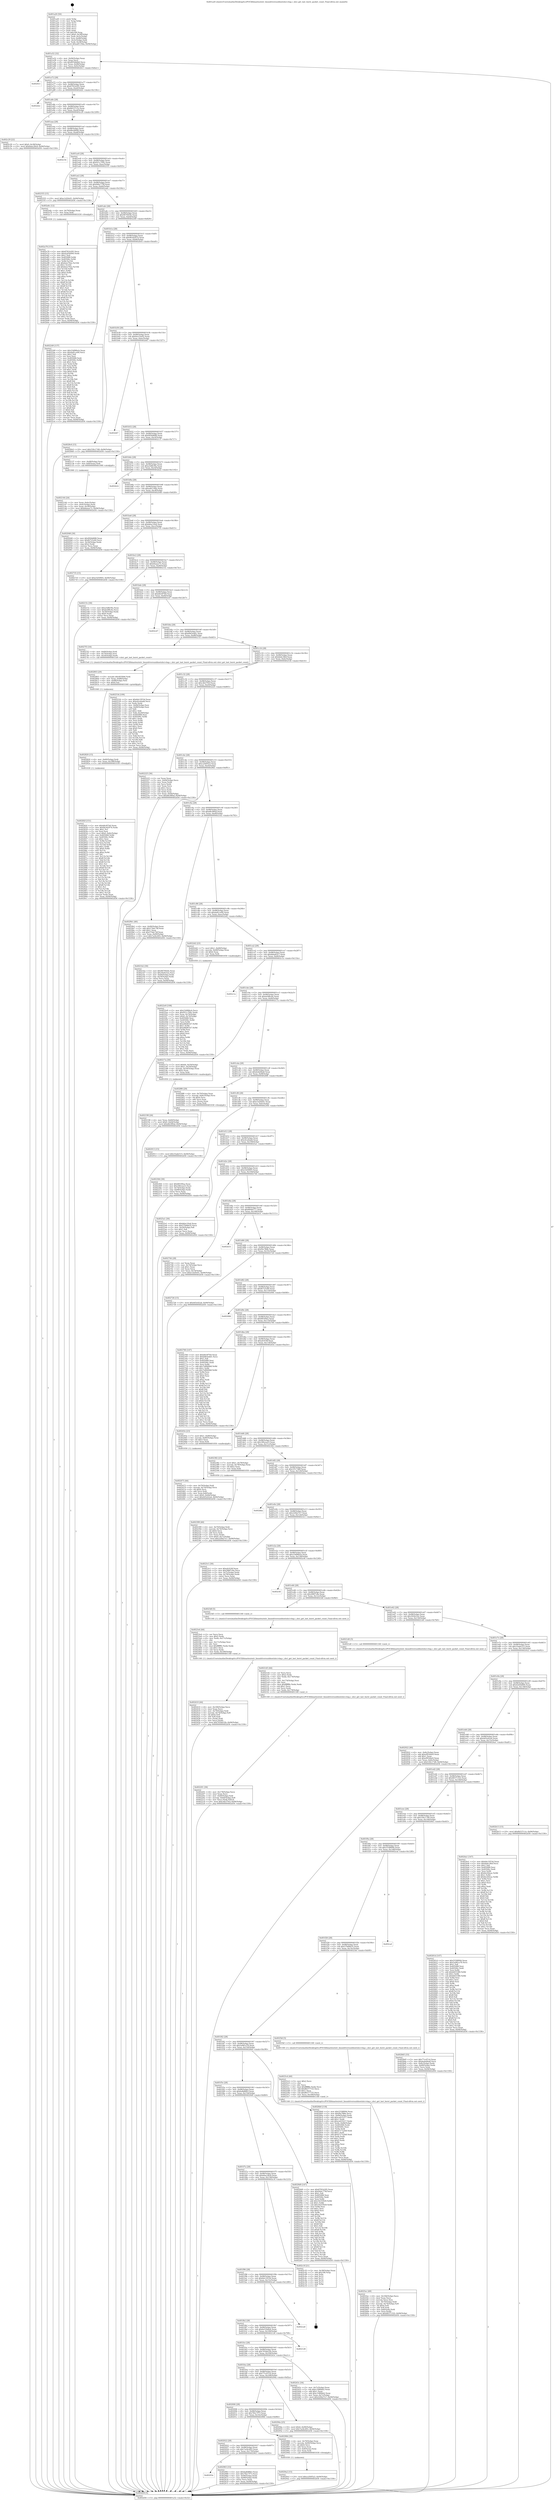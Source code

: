 digraph "0x401a20" {
  label = "0x401a20 (/mnt/c/Users/mathe/Desktop/tcc/POCII/binaries/extr_linuxdriversusbhostxhci-ring.c_xhci_get_last_burst_packet_count_Final-ollvm.out::main(0))"
  labelloc = "t"
  node[shape=record]

  Entry [label="",width=0.3,height=0.3,shape=circle,fillcolor=black,style=filled]
  "0x401a52" [label="{
     0x401a52 [32]\l
     | [instrs]\l
     &nbsp;&nbsp;0x401a52 \<+6\>: mov -0x94(%rbp),%eax\l
     &nbsp;&nbsp;0x401a58 \<+2\>: mov %eax,%ecx\l
     &nbsp;&nbsp;0x401a5a \<+6\>: sub $0x8054b6b0,%ecx\l
     &nbsp;&nbsp;0x401a60 \<+6\>: mov %eax,-0x98(%rbp)\l
     &nbsp;&nbsp;0x401a66 \<+6\>: mov %ecx,-0x9c(%rbp)\l
     &nbsp;&nbsp;0x401a6c \<+6\>: je 00000000004020c1 \<main+0x6a1\>\l
  }"]
  "0x4020c1" [label="{
     0x4020c1\l
  }", style=dashed]
  "0x401a72" [label="{
     0x401a72 [28]\l
     | [instrs]\l
     &nbsp;&nbsp;0x401a72 \<+5\>: jmp 0000000000401a77 \<main+0x57\>\l
     &nbsp;&nbsp;0x401a77 \<+6\>: mov -0x98(%rbp),%eax\l
     &nbsp;&nbsp;0x401a7d \<+5\>: sub $0x8781b295,%eax\l
     &nbsp;&nbsp;0x401a82 \<+6\>: mov %eax,-0xa0(%rbp)\l
     &nbsp;&nbsp;0x401a88 \<+6\>: je 0000000000402d2c \<main+0x130c\>\l
  }"]
  Exit [label="",width=0.3,height=0.3,shape=circle,fillcolor=black,style=filled,peripheries=2]
  "0x402d2c" [label="{
     0x402d2c\l
  }", style=dashed]
  "0x401a8e" [label="{
     0x401a8e [28]\l
     | [instrs]\l
     &nbsp;&nbsp;0x401a8e \<+5\>: jmp 0000000000401a93 \<main+0x73\>\l
     &nbsp;&nbsp;0x401a93 \<+6\>: mov -0x98(%rbp),%eax\l
     &nbsp;&nbsp;0x401a99 \<+5\>: sub $0x8b537c1e,%eax\l
     &nbsp;&nbsp;0x401a9e \<+6\>: mov %eax,-0xa4(%rbp)\l
     &nbsp;&nbsp;0x401aa4 \<+6\>: je 0000000000402c29 \<main+0x1209\>\l
  }"]
  "0x402a78" [label="{
     0x402a78 [155]\l
     | [instrs]\l
     &nbsp;&nbsp;0x402a78 \<+5\>: mov $0x8781b295,%ecx\l
     &nbsp;&nbsp;0x402a7d \<+5\>: mov $0x42d5b000,%edx\l
     &nbsp;&nbsp;0x402a82 \<+3\>: mov $0x1,%sil\l
     &nbsp;&nbsp;0x402a85 \<+8\>: mov 0x405068,%r8d\l
     &nbsp;&nbsp;0x402a8d \<+8\>: mov 0x40506c,%r9d\l
     &nbsp;&nbsp;0x402a95 \<+3\>: mov %r8d,%r10d\l
     &nbsp;&nbsp;0x402a98 \<+7\>: sub $0xfeee79ee,%r10d\l
     &nbsp;&nbsp;0x402a9f \<+4\>: sub $0x1,%r10d\l
     &nbsp;&nbsp;0x402aa3 \<+7\>: add $0xfeee79ee,%r10d\l
     &nbsp;&nbsp;0x402aaa \<+4\>: imul %r10d,%r8d\l
     &nbsp;&nbsp;0x402aae \<+4\>: and $0x1,%r8d\l
     &nbsp;&nbsp;0x402ab2 \<+4\>: cmp $0x0,%r8d\l
     &nbsp;&nbsp;0x402ab6 \<+4\>: sete %r11b\l
     &nbsp;&nbsp;0x402aba \<+4\>: cmp $0xa,%r9d\l
     &nbsp;&nbsp;0x402abe \<+3\>: setl %bl\l
     &nbsp;&nbsp;0x402ac1 \<+3\>: mov %r11b,%r14b\l
     &nbsp;&nbsp;0x402ac4 \<+4\>: xor $0xff,%r14b\l
     &nbsp;&nbsp;0x402ac8 \<+3\>: mov %bl,%r15b\l
     &nbsp;&nbsp;0x402acb \<+4\>: xor $0xff,%r15b\l
     &nbsp;&nbsp;0x402acf \<+4\>: xor $0x1,%sil\l
     &nbsp;&nbsp;0x402ad3 \<+3\>: mov %r14b,%r12b\l
     &nbsp;&nbsp;0x402ad6 \<+4\>: and $0xff,%r12b\l
     &nbsp;&nbsp;0x402ada \<+3\>: and %sil,%r11b\l
     &nbsp;&nbsp;0x402add \<+3\>: mov %r15b,%r13b\l
     &nbsp;&nbsp;0x402ae0 \<+4\>: and $0xff,%r13b\l
     &nbsp;&nbsp;0x402ae4 \<+3\>: and %sil,%bl\l
     &nbsp;&nbsp;0x402ae7 \<+3\>: or %r11b,%r12b\l
     &nbsp;&nbsp;0x402aea \<+3\>: or %bl,%r13b\l
     &nbsp;&nbsp;0x402aed \<+3\>: xor %r13b,%r12b\l
     &nbsp;&nbsp;0x402af0 \<+3\>: or %r15b,%r14b\l
     &nbsp;&nbsp;0x402af3 \<+4\>: xor $0xff,%r14b\l
     &nbsp;&nbsp;0x402af7 \<+4\>: or $0x1,%sil\l
     &nbsp;&nbsp;0x402afb \<+3\>: and %sil,%r14b\l
     &nbsp;&nbsp;0x402afe \<+3\>: or %r14b,%r12b\l
     &nbsp;&nbsp;0x402b01 \<+4\>: test $0x1,%r12b\l
     &nbsp;&nbsp;0x402b05 \<+3\>: cmovne %edx,%ecx\l
     &nbsp;&nbsp;0x402b08 \<+6\>: mov %ecx,-0x94(%rbp)\l
     &nbsp;&nbsp;0x402b0e \<+5\>: jmp 0000000000402d56 \<main+0x1336\>\l
  }"]
  "0x402c29" [label="{
     0x402c29 [22]\l
     | [instrs]\l
     &nbsp;&nbsp;0x402c29 \<+7\>: movl $0x0,-0x38(%rbp)\l
     &nbsp;&nbsp;0x402c30 \<+10\>: movl $0x6dac28c8,-0x94(%rbp)\l
     &nbsp;&nbsp;0x402c3a \<+5\>: jmp 0000000000402d56 \<main+0x1336\>\l
  }"]
  "0x401aaa" [label="{
     0x401aaa [28]\l
     | [instrs]\l
     &nbsp;&nbsp;0x401aaa \<+5\>: jmp 0000000000401aaf \<main+0x8f\>\l
     &nbsp;&nbsp;0x401aaf \<+6\>: mov -0x98(%rbp),%eax\l
     &nbsp;&nbsp;0x401ab5 \<+5\>: sub $0x8bcfd006,%eax\l
     &nbsp;&nbsp;0x401aba \<+6\>: mov %eax,-0xa8(%rbp)\l
     &nbsp;&nbsp;0x401ac0 \<+6\>: je 0000000000402c54 \<main+0x1234\>\l
  }"]
  "0x4029a2" [label="{
     0x4029a2 [15]\l
     | [instrs]\l
     &nbsp;&nbsp;0x4029a2 \<+10\>: movl $0xca5695a3,-0x94(%rbp)\l
     &nbsp;&nbsp;0x4029ac \<+5\>: jmp 0000000000402d56 \<main+0x1336\>\l
  }"]
  "0x402c54" [label="{
     0x402c54\l
  }", style=dashed]
  "0x401ac6" [label="{
     0x401ac6 [28]\l
     | [instrs]\l
     &nbsp;&nbsp;0x401ac6 \<+5\>: jmp 0000000000401acb \<main+0xab\>\l
     &nbsp;&nbsp;0x401acb \<+6\>: mov -0x98(%rbp),%eax\l
     &nbsp;&nbsp;0x401ad1 \<+5\>: sub $0x921c769c,%eax\l
     &nbsp;&nbsp;0x401ad6 \<+6\>: mov %eax,-0xac(%rbp)\l
     &nbsp;&nbsp;0x401adc \<+6\>: je 0000000000402355 \<main+0x935\>\l
  }"]
  "0x40203e" [label="{
     0x40203e\l
  }", style=dashed]
  "0x402355" [label="{
     0x402355 [15]\l
     | [instrs]\l
     &nbsp;&nbsp;0x402355 \<+10\>: movl $0xe1d20e01,-0x94(%rbp)\l
     &nbsp;&nbsp;0x40235f \<+5\>: jmp 0000000000402d56 \<main+0x1336\>\l
  }"]
  "0x401ae2" [label="{
     0x401ae2 [28]\l
     | [instrs]\l
     &nbsp;&nbsp;0x401ae2 \<+5\>: jmp 0000000000401ae7 \<main+0xc7\>\l
     &nbsp;&nbsp;0x401ae7 \<+6\>: mov -0x98(%rbp),%eax\l
     &nbsp;&nbsp;0x401aed \<+5\>: sub $0x944c779f,%eax\l
     &nbsp;&nbsp;0x401af2 \<+6\>: mov %eax,-0xb0(%rbp)\l
     &nbsp;&nbsp;0x401af8 \<+6\>: je 0000000000402a6c \<main+0x104c\>\l
  }"]
  "0x402963" [label="{
     0x402963 [33]\l
     | [instrs]\l
     &nbsp;&nbsp;0x402963 \<+5\>: mov $0x6a8d8fb3,%eax\l
     &nbsp;&nbsp;0x402968 \<+5\>: mov $0x782c7f73,%ecx\l
     &nbsp;&nbsp;0x40296d \<+6\>: mov -0x90(%rbp),%edx\l
     &nbsp;&nbsp;0x402973 \<+3\>: cmp -0x68(%rbp),%edx\l
     &nbsp;&nbsp;0x402976 \<+3\>: cmovl %ecx,%eax\l
     &nbsp;&nbsp;0x402979 \<+6\>: mov %eax,-0x94(%rbp)\l
     &nbsp;&nbsp;0x40297f \<+5\>: jmp 0000000000402d56 \<main+0x1336\>\l
  }"]
  "0x402a6c" [label="{
     0x402a6c [12]\l
     | [instrs]\l
     &nbsp;&nbsp;0x402a6c \<+4\>: mov -0x70(%rbp),%rax\l
     &nbsp;&nbsp;0x402a70 \<+3\>: mov %rax,%rdi\l
     &nbsp;&nbsp;0x402a73 \<+5\>: call 0000000000401030 \<free@plt\>\l
     | [calls]\l
     &nbsp;&nbsp;0x401030 \{1\} (unknown)\l
  }"]
  "0x401afe" [label="{
     0x401afe [28]\l
     | [instrs]\l
     &nbsp;&nbsp;0x401afe \<+5\>: jmp 0000000000401b03 \<main+0xe3\>\l
     &nbsp;&nbsp;0x401b03 \<+6\>: mov -0x98(%rbp),%eax\l
     &nbsp;&nbsp;0x401b09 \<+5\>: sub $0x967945fe,%eax\l
     &nbsp;&nbsp;0x401b0e \<+6\>: mov %eax,-0xb4(%rbp)\l
     &nbsp;&nbsp;0x401b14 \<+6\>: je 0000000000402249 \<main+0x829\>\l
  }"]
  "0x402022" [label="{
     0x402022 [28]\l
     | [instrs]\l
     &nbsp;&nbsp;0x402022 \<+5\>: jmp 0000000000402027 \<main+0x607\>\l
     &nbsp;&nbsp;0x402027 \<+6\>: mov -0x98(%rbp),%eax\l
     &nbsp;&nbsp;0x40202d \<+5\>: sub $0x7a24c493,%eax\l
     &nbsp;&nbsp;0x402032 \<+6\>: mov %eax,-0x170(%rbp)\l
     &nbsp;&nbsp;0x402038 \<+6\>: je 0000000000402963 \<main+0xf43\>\l
  }"]
  "0x402249" [label="{
     0x402249 [137]\l
     | [instrs]\l
     &nbsp;&nbsp;0x402249 \<+5\>: mov $0x23d96bcb,%eax\l
     &nbsp;&nbsp;0x40224e \<+5\>: mov $0xda81ce00,%ecx\l
     &nbsp;&nbsp;0x402253 \<+2\>: mov $0x1,%dl\l
     &nbsp;&nbsp;0x402255 \<+2\>: xor %esi,%esi\l
     &nbsp;&nbsp;0x402257 \<+7\>: mov 0x405068,%edi\l
     &nbsp;&nbsp;0x40225e \<+8\>: mov 0x40506c,%r8d\l
     &nbsp;&nbsp;0x402266 \<+3\>: sub $0x1,%esi\l
     &nbsp;&nbsp;0x402269 \<+3\>: mov %edi,%r9d\l
     &nbsp;&nbsp;0x40226c \<+3\>: add %esi,%r9d\l
     &nbsp;&nbsp;0x40226f \<+4\>: imul %r9d,%edi\l
     &nbsp;&nbsp;0x402273 \<+3\>: and $0x1,%edi\l
     &nbsp;&nbsp;0x402276 \<+3\>: cmp $0x0,%edi\l
     &nbsp;&nbsp;0x402279 \<+4\>: sete %r10b\l
     &nbsp;&nbsp;0x40227d \<+4\>: cmp $0xa,%r8d\l
     &nbsp;&nbsp;0x402281 \<+4\>: setl %r11b\l
     &nbsp;&nbsp;0x402285 \<+3\>: mov %r10b,%bl\l
     &nbsp;&nbsp;0x402288 \<+3\>: xor $0xff,%bl\l
     &nbsp;&nbsp;0x40228b \<+3\>: mov %r11b,%r14b\l
     &nbsp;&nbsp;0x40228e \<+4\>: xor $0xff,%r14b\l
     &nbsp;&nbsp;0x402292 \<+3\>: xor $0x0,%dl\l
     &nbsp;&nbsp;0x402295 \<+3\>: mov %bl,%r15b\l
     &nbsp;&nbsp;0x402298 \<+4\>: and $0x0,%r15b\l
     &nbsp;&nbsp;0x40229c \<+3\>: and %dl,%r10b\l
     &nbsp;&nbsp;0x40229f \<+3\>: mov %r14b,%r12b\l
     &nbsp;&nbsp;0x4022a2 \<+4\>: and $0x0,%r12b\l
     &nbsp;&nbsp;0x4022a6 \<+3\>: and %dl,%r11b\l
     &nbsp;&nbsp;0x4022a9 \<+3\>: or %r10b,%r15b\l
     &nbsp;&nbsp;0x4022ac \<+3\>: or %r11b,%r12b\l
     &nbsp;&nbsp;0x4022af \<+3\>: xor %r12b,%r15b\l
     &nbsp;&nbsp;0x4022b2 \<+3\>: or %r14b,%bl\l
     &nbsp;&nbsp;0x4022b5 \<+3\>: xor $0xff,%bl\l
     &nbsp;&nbsp;0x4022b8 \<+3\>: or $0x0,%dl\l
     &nbsp;&nbsp;0x4022bb \<+2\>: and %dl,%bl\l
     &nbsp;&nbsp;0x4022bd \<+3\>: or %bl,%r15b\l
     &nbsp;&nbsp;0x4022c0 \<+4\>: test $0x1,%r15b\l
     &nbsp;&nbsp;0x4022c4 \<+3\>: cmovne %ecx,%eax\l
     &nbsp;&nbsp;0x4022c7 \<+6\>: mov %eax,-0x94(%rbp)\l
     &nbsp;&nbsp;0x4022cd \<+5\>: jmp 0000000000402d56 \<main+0x1336\>\l
  }"]
  "0x401b1a" [label="{
     0x401b1a [28]\l
     | [instrs]\l
     &nbsp;&nbsp;0x401b1a \<+5\>: jmp 0000000000401b1f \<main+0xff\>\l
     &nbsp;&nbsp;0x401b1f \<+6\>: mov -0x98(%rbp),%eax\l
     &nbsp;&nbsp;0x401b25 \<+5\>: sub $0x9b3d2974,%eax\l
     &nbsp;&nbsp;0x401b2a \<+6\>: mov %eax,-0xb8(%rbp)\l
     &nbsp;&nbsp;0x401b30 \<+6\>: je 00000000004028c6 \<main+0xea6\>\l
  }"]
  "0x402984" [label="{
     0x402984 [30]\l
     | [instrs]\l
     &nbsp;&nbsp;0x402984 \<+4\>: mov -0x70(%rbp),%rax\l
     &nbsp;&nbsp;0x402988 \<+7\>: movslq -0x90(%rbp),%rcx\l
     &nbsp;&nbsp;0x40298f \<+4\>: shl $0x4,%rcx\l
     &nbsp;&nbsp;0x402993 \<+3\>: add %rcx,%rax\l
     &nbsp;&nbsp;0x402996 \<+4\>: mov 0x8(%rax),%rax\l
     &nbsp;&nbsp;0x40299a \<+3\>: mov %rax,%rdi\l
     &nbsp;&nbsp;0x40299d \<+5\>: call 0000000000401030 \<free@plt\>\l
     | [calls]\l
     &nbsp;&nbsp;0x401030 \{1\} (unknown)\l
  }"]
  "0x4028c6" [label="{
     0x4028c6 [15]\l
     | [instrs]\l
     &nbsp;&nbsp;0x4028c6 \<+10\>: movl $0x530c17d9,-0x94(%rbp)\l
     &nbsp;&nbsp;0x4028d0 \<+5\>: jmp 0000000000402d56 \<main+0x1336\>\l
  }"]
  "0x401b36" [label="{
     0x401b36 [28]\l
     | [instrs]\l
     &nbsp;&nbsp;0x401b36 \<+5\>: jmp 0000000000401b3b \<main+0x11b\>\l
     &nbsp;&nbsp;0x401b3b \<+6\>: mov -0x98(%rbp),%eax\l
     &nbsp;&nbsp;0x401b41 \<+5\>: sub $0x9ce33e02,%eax\l
     &nbsp;&nbsp;0x401b46 \<+6\>: mov %eax,-0xbc(%rbp)\l
     &nbsp;&nbsp;0x401b4c \<+6\>: je 0000000000402d47 \<main+0x1327\>\l
  }"]
  "0x402006" [label="{
     0x402006 [28]\l
     | [instrs]\l
     &nbsp;&nbsp;0x402006 \<+5\>: jmp 000000000040200b \<main+0x5eb\>\l
     &nbsp;&nbsp;0x40200b \<+6\>: mov -0x98(%rbp),%eax\l
     &nbsp;&nbsp;0x402011 \<+5\>: sub $0x782c7f73,%eax\l
     &nbsp;&nbsp;0x402016 \<+6\>: mov %eax,-0x16c(%rbp)\l
     &nbsp;&nbsp;0x40201c \<+6\>: je 0000000000402984 \<main+0xf64\>\l
  }"]
  "0x402d47" [label="{
     0x402d47\l
  }", style=dashed]
  "0x401b52" [label="{
     0x401b52 [28]\l
     | [instrs]\l
     &nbsp;&nbsp;0x401b52 \<+5\>: jmp 0000000000401b57 \<main+0x137\>\l
     &nbsp;&nbsp;0x401b57 \<+6\>: mov -0x98(%rbp),%eax\l
     &nbsp;&nbsp;0x401b5d \<+5\>: sub $0x9f26d688,%eax\l
     &nbsp;&nbsp;0x401b62 \<+6\>: mov %eax,-0xc0(%rbp)\l
     &nbsp;&nbsp;0x401b68 \<+6\>: je 0000000000402137 \<main+0x717\>\l
  }"]
  "0x40294a" [label="{
     0x40294a [25]\l
     | [instrs]\l
     &nbsp;&nbsp;0x40294a \<+10\>: movl $0x0,-0x90(%rbp)\l
     &nbsp;&nbsp;0x402954 \<+10\>: movl $0x7a24c493,-0x94(%rbp)\l
     &nbsp;&nbsp;0x40295e \<+5\>: jmp 0000000000402d56 \<main+0x1336\>\l
  }"]
  "0x402137" [label="{
     0x402137 [13]\l
     | [instrs]\l
     &nbsp;&nbsp;0x402137 \<+4\>: mov -0x48(%rbp),%rax\l
     &nbsp;&nbsp;0x40213b \<+4\>: mov 0x8(%rax),%rdi\l
     &nbsp;&nbsp;0x40213f \<+5\>: call 0000000000401060 \<atoi@plt\>\l
     | [calls]\l
     &nbsp;&nbsp;0x401060 \{1\} (unknown)\l
  }"]
  "0x401b6e" [label="{
     0x401b6e [28]\l
     | [instrs]\l
     &nbsp;&nbsp;0x401b6e \<+5\>: jmp 0000000000401b73 \<main+0x153\>\l
     &nbsp;&nbsp;0x401b73 \<+6\>: mov -0x98(%rbp),%eax\l
     &nbsp;&nbsp;0x401b79 \<+5\>: sub $0xa5dfb39a,%eax\l
     &nbsp;&nbsp;0x401b7e \<+6\>: mov %eax,-0xc4(%rbp)\l
     &nbsp;&nbsp;0x401b84 \<+6\>: je 0000000000402b22 \<main+0x1102\>\l
  }"]
  "0x402913" [label="{
     0x402913 [15]\l
     | [instrs]\l
     &nbsp;&nbsp;0x402913 \<+10\>: movl $0x33ade515,-0x94(%rbp)\l
     &nbsp;&nbsp;0x40291d \<+5\>: jmp 0000000000402d56 \<main+0x1336\>\l
  }"]
  "0x402b22" [label="{
     0x402b22\l
  }", style=dashed]
  "0x401b8a" [label="{
     0x401b8a [28]\l
     | [instrs]\l
     &nbsp;&nbsp;0x401b8a \<+5\>: jmp 0000000000401b8f \<main+0x16f\>\l
     &nbsp;&nbsp;0x401b8f \<+6\>: mov -0x98(%rbp),%eax\l
     &nbsp;&nbsp;0x401b95 \<+5\>: sub $0xadf119da,%eax\l
     &nbsp;&nbsp;0x401b9a \<+6\>: mov %eax,-0xc8(%rbp)\l
     &nbsp;&nbsp;0x401ba0 \<+6\>: je 0000000000402048 \<main+0x628\>\l
  }"]
  "0x40282f" [label="{
     0x40282f [151]\l
     | [instrs]\l
     &nbsp;&nbsp;0x40282f \<+5\>: mov $0xb8c0f7b0,%eax\l
     &nbsp;&nbsp;0x402834 \<+5\>: mov $0x9b3d2974,%edx\l
     &nbsp;&nbsp;0x402839 \<+2\>: mov $0x1,%cl\l
     &nbsp;&nbsp;0x40283b \<+2\>: xor %esi,%esi\l
     &nbsp;&nbsp;0x40283d \<+10\>: movl $0x0,-0x8c(%rbp)\l
     &nbsp;&nbsp;0x402847 \<+8\>: mov 0x405068,%r8d\l
     &nbsp;&nbsp;0x40284f \<+8\>: mov 0x40506c,%r9d\l
     &nbsp;&nbsp;0x402857 \<+3\>: sub $0x1,%esi\l
     &nbsp;&nbsp;0x40285a \<+3\>: mov %r8d,%r10d\l
     &nbsp;&nbsp;0x40285d \<+3\>: add %esi,%r10d\l
     &nbsp;&nbsp;0x402860 \<+4\>: imul %r10d,%r8d\l
     &nbsp;&nbsp;0x402864 \<+4\>: and $0x1,%r8d\l
     &nbsp;&nbsp;0x402868 \<+4\>: cmp $0x0,%r8d\l
     &nbsp;&nbsp;0x40286c \<+4\>: sete %r11b\l
     &nbsp;&nbsp;0x402870 \<+4\>: cmp $0xa,%r9d\l
     &nbsp;&nbsp;0x402874 \<+3\>: setl %bl\l
     &nbsp;&nbsp;0x402877 \<+3\>: mov %r11b,%r14b\l
     &nbsp;&nbsp;0x40287a \<+4\>: xor $0xff,%r14b\l
     &nbsp;&nbsp;0x40287e \<+3\>: mov %bl,%r15b\l
     &nbsp;&nbsp;0x402881 \<+4\>: xor $0xff,%r15b\l
     &nbsp;&nbsp;0x402885 \<+3\>: xor $0x1,%cl\l
     &nbsp;&nbsp;0x402888 \<+3\>: mov %r14b,%r12b\l
     &nbsp;&nbsp;0x40288b \<+4\>: and $0xff,%r12b\l
     &nbsp;&nbsp;0x40288f \<+3\>: and %cl,%r11b\l
     &nbsp;&nbsp;0x402892 \<+3\>: mov %r15b,%r13b\l
     &nbsp;&nbsp;0x402895 \<+4\>: and $0xff,%r13b\l
     &nbsp;&nbsp;0x402899 \<+2\>: and %cl,%bl\l
     &nbsp;&nbsp;0x40289b \<+3\>: or %r11b,%r12b\l
     &nbsp;&nbsp;0x40289e \<+3\>: or %bl,%r13b\l
     &nbsp;&nbsp;0x4028a1 \<+3\>: xor %r13b,%r12b\l
     &nbsp;&nbsp;0x4028a4 \<+3\>: or %r15b,%r14b\l
     &nbsp;&nbsp;0x4028a7 \<+4\>: xor $0xff,%r14b\l
     &nbsp;&nbsp;0x4028ab \<+3\>: or $0x1,%cl\l
     &nbsp;&nbsp;0x4028ae \<+3\>: and %cl,%r14b\l
     &nbsp;&nbsp;0x4028b1 \<+3\>: or %r14b,%r12b\l
     &nbsp;&nbsp;0x4028b4 \<+4\>: test $0x1,%r12b\l
     &nbsp;&nbsp;0x4028b8 \<+3\>: cmovne %edx,%eax\l
     &nbsp;&nbsp;0x4028bb \<+6\>: mov %eax,-0x94(%rbp)\l
     &nbsp;&nbsp;0x4028c1 \<+5\>: jmp 0000000000402d56 \<main+0x1336\>\l
  }"]
  "0x402048" [label="{
     0x402048 [30]\l
     | [instrs]\l
     &nbsp;&nbsp;0x402048 \<+5\>: mov $0x9f26d688,%eax\l
     &nbsp;&nbsp;0x40204d \<+5\>: mov $0xfb723c60,%ecx\l
     &nbsp;&nbsp;0x402052 \<+3\>: mov -0x34(%rbp),%edx\l
     &nbsp;&nbsp;0x402055 \<+3\>: cmp $0x2,%edx\l
     &nbsp;&nbsp;0x402058 \<+3\>: cmovne %ecx,%eax\l
     &nbsp;&nbsp;0x40205b \<+6\>: mov %eax,-0x94(%rbp)\l
     &nbsp;&nbsp;0x402061 \<+5\>: jmp 0000000000402d56 \<main+0x1336\>\l
  }"]
  "0x401ba6" [label="{
     0x401ba6 [28]\l
     | [instrs]\l
     &nbsp;&nbsp;0x401ba6 \<+5\>: jmp 0000000000401bab \<main+0x18b\>\l
     &nbsp;&nbsp;0x401bab \<+6\>: mov -0x98(%rbp),%eax\l
     &nbsp;&nbsp;0x401bb1 \<+5\>: sub $0xb6ac10a4,%eax\l
     &nbsp;&nbsp;0x401bb6 \<+6\>: mov %eax,-0xcc(%rbp)\l
     &nbsp;&nbsp;0x401bbc \<+6\>: je 0000000000402735 \<main+0xd15\>\l
  }"]
  "0x402d56" [label="{
     0x402d56 [5]\l
     | [instrs]\l
     &nbsp;&nbsp;0x402d56 \<+5\>: jmp 0000000000401a52 \<main+0x32\>\l
  }"]
  "0x401a20" [label="{
     0x401a20 [50]\l
     | [instrs]\l
     &nbsp;&nbsp;0x401a20 \<+1\>: push %rbp\l
     &nbsp;&nbsp;0x401a21 \<+3\>: mov %rsp,%rbp\l
     &nbsp;&nbsp;0x401a24 \<+2\>: push %r15\l
     &nbsp;&nbsp;0x401a26 \<+2\>: push %r14\l
     &nbsp;&nbsp;0x401a28 \<+2\>: push %r13\l
     &nbsp;&nbsp;0x401a2a \<+2\>: push %r12\l
     &nbsp;&nbsp;0x401a2c \<+1\>: push %rbx\l
     &nbsp;&nbsp;0x401a2d \<+7\>: sub $0x168,%rsp\l
     &nbsp;&nbsp;0x401a34 \<+7\>: movl $0x0,-0x38(%rbp)\l
     &nbsp;&nbsp;0x401a3b \<+3\>: mov %edi,-0x3c(%rbp)\l
     &nbsp;&nbsp;0x401a3e \<+4\>: mov %rsi,-0x48(%rbp)\l
     &nbsp;&nbsp;0x401a42 \<+3\>: mov -0x3c(%rbp),%edi\l
     &nbsp;&nbsp;0x401a45 \<+3\>: mov %edi,-0x34(%rbp)\l
     &nbsp;&nbsp;0x401a48 \<+10\>: movl $0xadf119da,-0x94(%rbp)\l
  }"]
  "0x402144" [label="{
     0x402144 [24]\l
     | [instrs]\l
     &nbsp;&nbsp;0x402144 \<+3\>: mov %eax,-0x4c(%rbp)\l
     &nbsp;&nbsp;0x402147 \<+3\>: mov -0x4c(%rbp),%eax\l
     &nbsp;&nbsp;0x40214a \<+3\>: mov %eax,-0x30(%rbp)\l
     &nbsp;&nbsp;0x40214d \<+10\>: movl $0xb6aeac7c,-0x94(%rbp)\l
     &nbsp;&nbsp;0x402157 \<+5\>: jmp 0000000000402d56 \<main+0x1336\>\l
  }"]
  "0x402820" [label="{
     0x402820 [15]\l
     | [instrs]\l
     &nbsp;&nbsp;0x402820 \<+4\>: mov -0x60(%rbp),%rdi\l
     &nbsp;&nbsp;0x402824 \<+6\>: mov %eax,-0x188(%rbp)\l
     &nbsp;&nbsp;0x40282a \<+5\>: call 0000000000401030 \<free@plt\>\l
     | [calls]\l
     &nbsp;&nbsp;0x401030 \{1\} (unknown)\l
  }"]
  "0x402735" [label="{
     0x402735 [15]\l
     | [instrs]\l
     &nbsp;&nbsp;0x402735 \<+10\>: movl $0xe5d5f005,-0x94(%rbp)\l
     &nbsp;&nbsp;0x40273f \<+5\>: jmp 0000000000402d56 \<main+0x1336\>\l
  }"]
  "0x401bc2" [label="{
     0x401bc2 [28]\l
     | [instrs]\l
     &nbsp;&nbsp;0x401bc2 \<+5\>: jmp 0000000000401bc7 \<main+0x1a7\>\l
     &nbsp;&nbsp;0x401bc7 \<+6\>: mov -0x98(%rbp),%eax\l
     &nbsp;&nbsp;0x401bcd \<+5\>: sub $0xb6aeac7c,%eax\l
     &nbsp;&nbsp;0x401bd2 \<+6\>: mov %eax,-0xd0(%rbp)\l
     &nbsp;&nbsp;0x401bd8 \<+6\>: je 000000000040215c \<main+0x73c\>\l
  }"]
  "0x402803" [label="{
     0x402803 [29]\l
     | [instrs]\l
     &nbsp;&nbsp;0x402803 \<+10\>: movabs $0x4030b6,%rdi\l
     &nbsp;&nbsp;0x40280d \<+6\>: mov %eax,-0x88(%rbp)\l
     &nbsp;&nbsp;0x402813 \<+6\>: mov -0x88(%rbp),%esi\l
     &nbsp;&nbsp;0x402819 \<+2\>: mov $0x0,%al\l
     &nbsp;&nbsp;0x40281b \<+5\>: call 0000000000401040 \<printf@plt\>\l
     | [calls]\l
     &nbsp;&nbsp;0x401040 \{1\} (unknown)\l
  }"]
  "0x40215c" [label="{
     0x40215c [30]\l
     | [instrs]\l
     &nbsp;&nbsp;0x40215c \<+5\>: mov $0xa5dfb39a,%eax\l
     &nbsp;&nbsp;0x402161 \<+5\>: mov $0xdc0f6c4e,%ecx\l
     &nbsp;&nbsp;0x402166 \<+3\>: mov -0x30(%rbp),%edx\l
     &nbsp;&nbsp;0x402169 \<+3\>: cmp $0x0,%edx\l
     &nbsp;&nbsp;0x40216c \<+3\>: cmove %ecx,%eax\l
     &nbsp;&nbsp;0x40216f \<+6\>: mov %eax,-0x94(%rbp)\l
     &nbsp;&nbsp;0x402175 \<+5\>: jmp 0000000000402d56 \<main+0x1336\>\l
  }"]
  "0x401bde" [label="{
     0x401bde [28]\l
     | [instrs]\l
     &nbsp;&nbsp;0x401bde \<+5\>: jmp 0000000000401be3 \<main+0x1c3\>\l
     &nbsp;&nbsp;0x401be3 \<+6\>: mov -0x98(%rbp),%eax\l
     &nbsp;&nbsp;0x401be9 \<+5\>: sub $0xb8c0f7b0,%eax\l
     &nbsp;&nbsp;0x401bee \<+6\>: mov %eax,-0xd4(%rbp)\l
     &nbsp;&nbsp;0x401bf4 \<+6\>: je 0000000000402cd7 \<main+0x12b7\>\l
  }"]
  "0x4025ec" [label="{
     0x4025ec [49]\l
     | [instrs]\l
     &nbsp;&nbsp;0x4025ec \<+6\>: mov -0x184(%rbp),%ecx\l
     &nbsp;&nbsp;0x4025f2 \<+3\>: imul %eax,%ecx\l
     &nbsp;&nbsp;0x4025f5 \<+3\>: movslq %ecx,%rsi\l
     &nbsp;&nbsp;0x4025f8 \<+4\>: mov -0x70(%rbp),%rdi\l
     &nbsp;&nbsp;0x4025fc \<+4\>: movslq -0x74(%rbp),%r8\l
     &nbsp;&nbsp;0x402600 \<+4\>: shl $0x4,%r8\l
     &nbsp;&nbsp;0x402604 \<+3\>: add %r8,%rdi\l
     &nbsp;&nbsp;0x402607 \<+4\>: mov 0x8(%rdi),%rdi\l
     &nbsp;&nbsp;0x40260b \<+3\>: mov %rsi,(%rdi)\l
     &nbsp;&nbsp;0x40260e \<+10\>: movl $0x48371322,-0x94(%rbp)\l
     &nbsp;&nbsp;0x402618 \<+5\>: jmp 0000000000402d56 \<main+0x1336\>\l
  }"]
  "0x402cd7" [label="{
     0x402cd7\l
  }", style=dashed]
  "0x401bfa" [label="{
     0x401bfa [28]\l
     | [instrs]\l
     &nbsp;&nbsp;0x401bfa \<+5\>: jmp 0000000000401bff \<main+0x1df\>\l
     &nbsp;&nbsp;0x401bff \<+6\>: mov -0x98(%rbp),%eax\l
     &nbsp;&nbsp;0x401c05 \<+5\>: sub $0xb9b5edd1,%eax\l
     &nbsp;&nbsp;0x401c0a \<+6\>: mov %eax,-0xd8(%rbp)\l
     &nbsp;&nbsp;0x401c10 \<+6\>: je 00000000004027f3 \<main+0xdd3\>\l
  }"]
  "0x4025c4" [label="{
     0x4025c4 [40]\l
     | [instrs]\l
     &nbsp;&nbsp;0x4025c4 \<+5\>: mov $0x2,%ecx\l
     &nbsp;&nbsp;0x4025c9 \<+1\>: cltd\l
     &nbsp;&nbsp;0x4025ca \<+2\>: idiv %ecx\l
     &nbsp;&nbsp;0x4025cc \<+6\>: imul $0xfffffffe,%edx,%ecx\l
     &nbsp;&nbsp;0x4025d2 \<+6\>: add $0x86377725,%ecx\l
     &nbsp;&nbsp;0x4025d8 \<+3\>: add $0x1,%ecx\l
     &nbsp;&nbsp;0x4025db \<+6\>: sub $0x86377725,%ecx\l
     &nbsp;&nbsp;0x4025e1 \<+6\>: mov %ecx,-0x184(%rbp)\l
     &nbsp;&nbsp;0x4025e7 \<+5\>: call 0000000000401160 \<next_i\>\l
     | [calls]\l
     &nbsp;&nbsp;0x401160 \{1\} (/mnt/c/Users/mathe/Desktop/tcc/POCII/binaries/extr_linuxdriversusbhostxhci-ring.c_xhci_get_last_burst_packet_count_Final-ollvm.out::next_i)\l
  }"]
  "0x4027f3" [label="{
     0x4027f3 [16]\l
     | [instrs]\l
     &nbsp;&nbsp;0x4027f3 \<+4\>: mov -0x60(%rbp),%rdi\l
     &nbsp;&nbsp;0x4027f7 \<+4\>: mov -0x70(%rbp),%rsi\l
     &nbsp;&nbsp;0x4027fb \<+3\>: mov -0x50(%rbp),%edx\l
     &nbsp;&nbsp;0x4027fe \<+5\>: call 00000000004015e0 \<xhci_get_last_burst_packet_count\>\l
     | [calls]\l
     &nbsp;&nbsp;0x4015e0 \{1\} (/mnt/c/Users/mathe/Desktop/tcc/POCII/binaries/extr_linuxdriversusbhostxhci-ring.c_xhci_get_last_burst_packet_count_Final-ollvm.out::xhci_get_last_burst_packet_count)\l
  }"]
  "0x401c16" [label="{
     0x401c16 [28]\l
     | [instrs]\l
     &nbsp;&nbsp;0x401c16 \<+5\>: jmp 0000000000401c1b \<main+0x1fb\>\l
     &nbsp;&nbsp;0x401c1b \<+6\>: mov -0x98(%rbp),%eax\l
     &nbsp;&nbsp;0x401c21 \<+5\>: sub $0xbbdc38ef,%eax\l
     &nbsp;&nbsp;0x401c26 \<+6\>: mov %eax,-0xdc(%rbp)\l
     &nbsp;&nbsp;0x401c2c \<+6\>: je 0000000000402534 \<main+0xb14\>\l
  }"]
  "0x402475" [label="{
     0x402475 [44]\l
     | [instrs]\l
     &nbsp;&nbsp;0x402475 \<+4\>: mov -0x70(%rbp),%rdi\l
     &nbsp;&nbsp;0x402479 \<+4\>: movslq -0x74(%rbp),%rcx\l
     &nbsp;&nbsp;0x40247d \<+4\>: shl $0x4,%rcx\l
     &nbsp;&nbsp;0x402481 \<+3\>: add %rcx,%rdi\l
     &nbsp;&nbsp;0x402484 \<+4\>: mov %rax,0x8(%rdi)\l
     &nbsp;&nbsp;0x402488 \<+10\>: movl $0x0,-0x84(%rbp)\l
     &nbsp;&nbsp;0x402492 \<+10\>: movl $0x445e42a4,-0x94(%rbp)\l
     &nbsp;&nbsp;0x40249c \<+5\>: jmp 0000000000402d56 \<main+0x1336\>\l
  }"]
  "0x402534" [label="{
     0x402534 [109]\l
     | [instrs]\l
     &nbsp;&nbsp;0x402534 \<+5\>: mov $0x6dc1953d,%eax\l
     &nbsp;&nbsp;0x402539 \<+5\>: mov $0xe4ca0add,%ecx\l
     &nbsp;&nbsp;0x40253e \<+2\>: xor %edx,%edx\l
     &nbsp;&nbsp;0x402540 \<+6\>: mov -0x84(%rbp),%esi\l
     &nbsp;&nbsp;0x402546 \<+3\>: cmp -0x80(%rbp),%esi\l
     &nbsp;&nbsp;0x402549 \<+4\>: setl %dil\l
     &nbsp;&nbsp;0x40254d \<+4\>: and $0x1,%dil\l
     &nbsp;&nbsp;0x402551 \<+4\>: mov %dil,-0x29(%rbp)\l
     &nbsp;&nbsp;0x402555 \<+7\>: mov 0x405068,%esi\l
     &nbsp;&nbsp;0x40255c \<+8\>: mov 0x40506c,%r8d\l
     &nbsp;&nbsp;0x402564 \<+3\>: sub $0x1,%edx\l
     &nbsp;&nbsp;0x402567 \<+3\>: mov %esi,%r9d\l
     &nbsp;&nbsp;0x40256a \<+3\>: add %edx,%r9d\l
     &nbsp;&nbsp;0x40256d \<+4\>: imul %r9d,%esi\l
     &nbsp;&nbsp;0x402571 \<+3\>: and $0x1,%esi\l
     &nbsp;&nbsp;0x402574 \<+3\>: cmp $0x0,%esi\l
     &nbsp;&nbsp;0x402577 \<+4\>: sete %dil\l
     &nbsp;&nbsp;0x40257b \<+4\>: cmp $0xa,%r8d\l
     &nbsp;&nbsp;0x40257f \<+4\>: setl %r10b\l
     &nbsp;&nbsp;0x402583 \<+3\>: mov %dil,%r11b\l
     &nbsp;&nbsp;0x402586 \<+3\>: and %r10b,%r11b\l
     &nbsp;&nbsp;0x402589 \<+3\>: xor %r10b,%dil\l
     &nbsp;&nbsp;0x40258c \<+3\>: or %dil,%r11b\l
     &nbsp;&nbsp;0x40258f \<+4\>: test $0x1,%r11b\l
     &nbsp;&nbsp;0x402593 \<+3\>: cmovne %ecx,%eax\l
     &nbsp;&nbsp;0x402596 \<+6\>: mov %eax,-0x94(%rbp)\l
     &nbsp;&nbsp;0x40259c \<+5\>: jmp 0000000000402d56 \<main+0x1336\>\l
  }"]
  "0x401c32" [label="{
     0x401c32 [28]\l
     | [instrs]\l
     &nbsp;&nbsp;0x401c32 \<+5\>: jmp 0000000000401c37 \<main+0x217\>\l
     &nbsp;&nbsp;0x401c37 \<+6\>: mov -0x98(%rbp),%eax\l
     &nbsp;&nbsp;0x401c3d \<+5\>: sub $0xc4b370cf,%eax\l
     &nbsp;&nbsp;0x401c42 \<+6\>: mov %eax,-0xe0(%rbp)\l
     &nbsp;&nbsp;0x401c48 \<+6\>: je 0000000000402225 \<main+0x805\>\l
  }"]
  "0x401fea" [label="{
     0x401fea [28]\l
     | [instrs]\l
     &nbsp;&nbsp;0x401fea \<+5\>: jmp 0000000000401fef \<main+0x5cf\>\l
     &nbsp;&nbsp;0x401fef \<+6\>: mov -0x98(%rbp),%eax\l
     &nbsp;&nbsp;0x401ff5 \<+5\>: sub $0x77cc07c4,%eax\l
     &nbsp;&nbsp;0x401ffa \<+6\>: mov %eax,-0x168(%rbp)\l
     &nbsp;&nbsp;0x402000 \<+6\>: je 000000000040294a \<main+0xf2a\>\l
  }"]
  "0x402225" [label="{
     0x402225 [36]\l
     | [instrs]\l
     &nbsp;&nbsp;0x402225 \<+2\>: xor %eax,%eax\l
     &nbsp;&nbsp;0x402227 \<+3\>: mov -0x64(%rbp),%ecx\l
     &nbsp;&nbsp;0x40222a \<+2\>: mov %eax,%edx\l
     &nbsp;&nbsp;0x40222c \<+2\>: sub %ecx,%edx\l
     &nbsp;&nbsp;0x40222e \<+2\>: mov %eax,%ecx\l
     &nbsp;&nbsp;0x402230 \<+3\>: sub $0x1,%ecx\l
     &nbsp;&nbsp;0x402233 \<+2\>: add %ecx,%edx\l
     &nbsp;&nbsp;0x402235 \<+2\>: sub %edx,%eax\l
     &nbsp;&nbsp;0x402237 \<+3\>: mov %eax,-0x64(%rbp)\l
     &nbsp;&nbsp;0x40223a \<+10\>: movl $0xd6c9f0af,-0x94(%rbp)\l
     &nbsp;&nbsp;0x402244 \<+5\>: jmp 0000000000402d56 \<main+0x1336\>\l
  }"]
  "0x401c4e" [label="{
     0x401c4e [28]\l
     | [instrs]\l
     &nbsp;&nbsp;0x401c4e \<+5\>: jmp 0000000000401c53 \<main+0x233\>\l
     &nbsp;&nbsp;0x401c53 \<+6\>: mov -0x98(%rbp),%eax\l
     &nbsp;&nbsp;0x401c59 \<+5\>: sub $0xca5695a3,%eax\l
     &nbsp;&nbsp;0x401c5e \<+6\>: mov %eax,-0xe4(%rbp)\l
     &nbsp;&nbsp;0x401c64 \<+6\>: je 00000000004029b1 \<main+0xf91\>\l
  }"]
  "0x40243c" [label="{
     0x40243c [34]\l
     | [instrs]\l
     &nbsp;&nbsp;0x40243c \<+3\>: mov -0x7c(%rbp),%eax\l
     &nbsp;&nbsp;0x40243f \<+5\>: sub $0xc1080bb2,%eax\l
     &nbsp;&nbsp;0x402444 \<+3\>: add $0x1,%eax\l
     &nbsp;&nbsp;0x402447 \<+5\>: add $0xc1080bb2,%eax\l
     &nbsp;&nbsp;0x40244c \<+3\>: mov %eax,-0x7c(%rbp)\l
     &nbsp;&nbsp;0x40244f \<+10\>: movl $0x220b27e7,-0x94(%rbp)\l
     &nbsp;&nbsp;0x402459 \<+5\>: jmp 0000000000402d56 \<main+0x1336\>\l
  }"]
  "0x4029b1" [label="{
     0x4029b1 [40]\l
     | [instrs]\l
     &nbsp;&nbsp;0x4029b1 \<+6\>: mov -0x90(%rbp),%eax\l
     &nbsp;&nbsp;0x4029b7 \<+5\>: add $0x574dc7df,%eax\l
     &nbsp;&nbsp;0x4029bc \<+3\>: add $0x1,%eax\l
     &nbsp;&nbsp;0x4029bf \<+5\>: sub $0x574dc7df,%eax\l
     &nbsp;&nbsp;0x4029c4 \<+6\>: mov %eax,-0x90(%rbp)\l
     &nbsp;&nbsp;0x4029ca \<+10\>: movl $0x7a24c493,-0x94(%rbp)\l
     &nbsp;&nbsp;0x4029d4 \<+5\>: jmp 0000000000402d56 \<main+0x1336\>\l
  }"]
  "0x401c6a" [label="{
     0x401c6a [28]\l
     | [instrs]\l
     &nbsp;&nbsp;0x401c6a \<+5\>: jmp 0000000000401c6f \<main+0x24f\>\l
     &nbsp;&nbsp;0x401c6f \<+6\>: mov -0x98(%rbp),%eax\l
     &nbsp;&nbsp;0x401c75 \<+5\>: sub $0xd6c9f0af,%eax\l
     &nbsp;&nbsp;0x401c7a \<+6\>: mov %eax,-0xe8(%rbp)\l
     &nbsp;&nbsp;0x401c80 \<+6\>: je 00000000004021b2 \<main+0x792\>\l
  }"]
  "0x401fce" [label="{
     0x401fce [28]\l
     | [instrs]\l
     &nbsp;&nbsp;0x401fce \<+5\>: jmp 0000000000401fd3 \<main+0x5b3\>\l
     &nbsp;&nbsp;0x401fd3 \<+6\>: mov -0x98(%rbp),%eax\l
     &nbsp;&nbsp;0x401fd9 \<+5\>: sub $0x765bb32b,%eax\l
     &nbsp;&nbsp;0x401fde \<+6\>: mov %eax,-0x164(%rbp)\l
     &nbsp;&nbsp;0x401fe4 \<+6\>: je 000000000040243c \<main+0xa1c\>\l
  }"]
  "0x4021b2" [label="{
     0x4021b2 [30]\l
     | [instrs]\l
     &nbsp;&nbsp;0x4021b2 \<+5\>: mov $0x967945fe,%eax\l
     &nbsp;&nbsp;0x4021b7 \<+5\>: mov $0x302fe52e,%ecx\l
     &nbsp;&nbsp;0x4021bc \<+3\>: mov -0x64(%rbp),%edx\l
     &nbsp;&nbsp;0x4021bf \<+3\>: cmp -0x54(%rbp),%edx\l
     &nbsp;&nbsp;0x4021c2 \<+3\>: cmovl %ecx,%eax\l
     &nbsp;&nbsp;0x4021c5 \<+6\>: mov %eax,-0x94(%rbp)\l
     &nbsp;&nbsp;0x4021cb \<+5\>: jmp 0000000000402d56 \<main+0x1336\>\l
  }"]
  "0x401c86" [label="{
     0x401c86 [28]\l
     | [instrs]\l
     &nbsp;&nbsp;0x401c86 \<+5\>: jmp 0000000000401c8b \<main+0x26b\>\l
     &nbsp;&nbsp;0x401c8b \<+6\>: mov -0x98(%rbp),%eax\l
     &nbsp;&nbsp;0x401c91 \<+5\>: sub $0xda81ce00,%eax\l
     &nbsp;&nbsp;0x401c96 \<+6\>: mov %eax,-0xec(%rbp)\l
     &nbsp;&nbsp;0x401c9c \<+6\>: je 00000000004022d2 \<main+0x8b2\>\l
  }"]
  "0x402128" [label="{
     0x402128\l
  }", style=dashed]
  "0x4022d2" [label="{
     0x4022d2 [23]\l
     | [instrs]\l
     &nbsp;&nbsp;0x4022d2 \<+7\>: movl $0x1,-0x68(%rbp)\l
     &nbsp;&nbsp;0x4022d9 \<+4\>: movslq -0x68(%rbp),%rax\l
     &nbsp;&nbsp;0x4022dd \<+4\>: shl $0x4,%rax\l
     &nbsp;&nbsp;0x4022e1 \<+3\>: mov %rax,%rdi\l
     &nbsp;&nbsp;0x4022e4 \<+5\>: call 0000000000401050 \<malloc@plt\>\l
     | [calls]\l
     &nbsp;&nbsp;0x401050 \{1\} (unknown)\l
  }"]
  "0x401ca2" [label="{
     0x401ca2 [28]\l
     | [instrs]\l
     &nbsp;&nbsp;0x401ca2 \<+5\>: jmp 0000000000401ca7 \<main+0x287\>\l
     &nbsp;&nbsp;0x401ca7 \<+6\>: mov -0x98(%rbp),%eax\l
     &nbsp;&nbsp;0x401cad \<+5\>: sub $0xdbda83c7,%eax\l
     &nbsp;&nbsp;0x401cb2 \<+6\>: mov %eax,-0xf0(%rbp)\l
     &nbsp;&nbsp;0x401cb8 \<+6\>: je 0000000000402c1a \<main+0x11fa\>\l
  }"]
  "0x401fb2" [label="{
     0x401fb2 [28]\l
     | [instrs]\l
     &nbsp;&nbsp;0x401fb2 \<+5\>: jmp 0000000000401fb7 \<main+0x597\>\l
     &nbsp;&nbsp;0x401fb7 \<+6\>: mov -0x98(%rbp),%eax\l
     &nbsp;&nbsp;0x401fbd \<+5\>: sub $0x6e55b8a4,%eax\l
     &nbsp;&nbsp;0x401fc2 \<+6\>: mov %eax,-0x160(%rbp)\l
     &nbsp;&nbsp;0x401fc8 \<+6\>: je 0000000000402128 \<main+0x708\>\l
  }"]
  "0x402c1a" [label="{
     0x402c1a\l
  }", style=dashed]
  "0x401cbe" [label="{
     0x401cbe [28]\l
     | [instrs]\l
     &nbsp;&nbsp;0x401cbe \<+5\>: jmp 0000000000401cc3 \<main+0x2a3\>\l
     &nbsp;&nbsp;0x401cc3 \<+6\>: mov -0x98(%rbp),%eax\l
     &nbsp;&nbsp;0x401cc9 \<+5\>: sub $0xdc0f6c4e,%eax\l
     &nbsp;&nbsp;0x401cce \<+6\>: mov %eax,-0xf4(%rbp)\l
     &nbsp;&nbsp;0x401cd4 \<+6\>: je 000000000040217a \<main+0x75a\>\l
  }"]
  "0x402ca0" [label="{
     0x402ca0\l
  }", style=dashed]
  "0x40217a" [label="{
     0x40217a [30]\l
     | [instrs]\l
     &nbsp;&nbsp;0x40217a \<+7\>: movl $0x64,-0x50(%rbp)\l
     &nbsp;&nbsp;0x402181 \<+7\>: movl $0x1,-0x54(%rbp)\l
     &nbsp;&nbsp;0x402188 \<+4\>: movslq -0x54(%rbp),%rax\l
     &nbsp;&nbsp;0x40218c \<+4\>: shl $0x2,%rax\l
     &nbsp;&nbsp;0x402190 \<+3\>: mov %rax,%rdi\l
     &nbsp;&nbsp;0x402193 \<+5\>: call 0000000000401050 \<malloc@plt\>\l
     | [calls]\l
     &nbsp;&nbsp;0x401050 \{1\} (unknown)\l
  }"]
  "0x401cda" [label="{
     0x401cda [28]\l
     | [instrs]\l
     &nbsp;&nbsp;0x401cda \<+5\>: jmp 0000000000401cdf \<main+0x2bf\>\l
     &nbsp;&nbsp;0x401cdf \<+6\>: mov -0x98(%rbp),%eax\l
     &nbsp;&nbsp;0x401ce5 \<+5\>: sub $0xdede66a8,%eax\l
     &nbsp;&nbsp;0x401cea \<+6\>: mov %eax,-0xf8(%rbp)\l
     &nbsp;&nbsp;0x401cf0 \<+6\>: je 00000000004028f6 \<main+0xed6\>\l
  }"]
  "0x402198" [label="{
     0x402198 [26]\l
     | [instrs]\l
     &nbsp;&nbsp;0x402198 \<+4\>: mov %rax,-0x60(%rbp)\l
     &nbsp;&nbsp;0x40219c \<+7\>: movl $0x0,-0x64(%rbp)\l
     &nbsp;&nbsp;0x4021a3 \<+10\>: movl $0xd6c9f0af,-0x94(%rbp)\l
     &nbsp;&nbsp;0x4021ad \<+5\>: jmp 0000000000402d56 \<main+0x1336\>\l
  }"]
  "0x401f96" [label="{
     0x401f96 [28]\l
     | [instrs]\l
     &nbsp;&nbsp;0x401f96 \<+5\>: jmp 0000000000401f9b \<main+0x57b\>\l
     &nbsp;&nbsp;0x401f9b \<+6\>: mov -0x98(%rbp),%eax\l
     &nbsp;&nbsp;0x401fa1 \<+5\>: sub $0x6dc1953d,%eax\l
     &nbsp;&nbsp;0x401fa6 \<+6\>: mov %eax,-0x15c(%rbp)\l
     &nbsp;&nbsp;0x401fac \<+6\>: je 0000000000402ca0 \<main+0x1280\>\l
  }"]
  "0x4028f6" [label="{
     0x4028f6 [29]\l
     | [instrs]\l
     &nbsp;&nbsp;0x4028f6 \<+4\>: mov -0x70(%rbp),%rax\l
     &nbsp;&nbsp;0x4028fa \<+7\>: movslq -0x8c(%rbp),%rcx\l
     &nbsp;&nbsp;0x402901 \<+4\>: shl $0x4,%rcx\l
     &nbsp;&nbsp;0x402905 \<+3\>: add %rcx,%rax\l
     &nbsp;&nbsp;0x402908 \<+3\>: mov (%rax),%rax\l
     &nbsp;&nbsp;0x40290b \<+3\>: mov %rax,%rdi\l
     &nbsp;&nbsp;0x40290e \<+5\>: call 0000000000401030 \<free@plt\>\l
     | [calls]\l
     &nbsp;&nbsp;0x401030 \{1\} (unknown)\l
  }"]
  "0x401cf6" [label="{
     0x401cf6 [28]\l
     | [instrs]\l
     &nbsp;&nbsp;0x401cf6 \<+5\>: jmp 0000000000401cfb \<main+0x2db\>\l
     &nbsp;&nbsp;0x401cfb \<+6\>: mov -0x98(%rbp),%eax\l
     &nbsp;&nbsp;0x401d01 \<+5\>: sub $0xe1d20e01,%eax\l
     &nbsp;&nbsp;0x401d06 \<+6\>: mov %eax,-0xfc(%rbp)\l
     &nbsp;&nbsp;0x401d0c \<+6\>: je 0000000000402364 \<main+0x944\>\l
  }"]
  "0x402c3f" [label="{
     0x402c3f [21]\l
     | [instrs]\l
     &nbsp;&nbsp;0x402c3f \<+3\>: mov -0x38(%rbp),%eax\l
     &nbsp;&nbsp;0x402c42 \<+7\>: add $0x168,%rsp\l
     &nbsp;&nbsp;0x402c49 \<+1\>: pop %rbx\l
     &nbsp;&nbsp;0x402c4a \<+2\>: pop %r12\l
     &nbsp;&nbsp;0x402c4c \<+2\>: pop %r13\l
     &nbsp;&nbsp;0x402c4e \<+2\>: pop %r14\l
     &nbsp;&nbsp;0x402c50 \<+2\>: pop %r15\l
     &nbsp;&nbsp;0x402c52 \<+1\>: pop %rbp\l
     &nbsp;&nbsp;0x402c53 \<+1\>: ret\l
  }"]
  "0x402364" [label="{
     0x402364 [30]\l
     | [instrs]\l
     &nbsp;&nbsp;0x402364 \<+5\>: mov $0x68169ea,%eax\l
     &nbsp;&nbsp;0x402369 \<+5\>: mov $0x180cea23,%ecx\l
     &nbsp;&nbsp;0x40236e \<+3\>: mov -0x74(%rbp),%edx\l
     &nbsp;&nbsp;0x402371 \<+3\>: cmp -0x68(%rbp),%edx\l
     &nbsp;&nbsp;0x402374 \<+3\>: cmovl %ecx,%eax\l
     &nbsp;&nbsp;0x402377 \<+6\>: mov %eax,-0x94(%rbp)\l
     &nbsp;&nbsp;0x40237d \<+5\>: jmp 0000000000402d56 \<main+0x1336\>\l
  }"]
  "0x401d12" [label="{
     0x401d12 [28]\l
     | [instrs]\l
     &nbsp;&nbsp;0x401d12 \<+5\>: jmp 0000000000401d17 \<main+0x2f7\>\l
     &nbsp;&nbsp;0x401d17 \<+6\>: mov -0x98(%rbp),%eax\l
     &nbsp;&nbsp;0x401d1d \<+5\>: sub $0xe4ca0add,%eax\l
     &nbsp;&nbsp;0x401d22 \<+6\>: mov %eax,-0x100(%rbp)\l
     &nbsp;&nbsp;0x401d28 \<+6\>: je 00000000004025a1 \<main+0xb81\>\l
  }"]
  "0x401f7a" [label="{
     0x401f7a [28]\l
     | [instrs]\l
     &nbsp;&nbsp;0x401f7a \<+5\>: jmp 0000000000401f7f \<main+0x55f\>\l
     &nbsp;&nbsp;0x401f7f \<+6\>: mov -0x98(%rbp),%eax\l
     &nbsp;&nbsp;0x401f85 \<+5\>: sub $0x6dac28c8,%eax\l
     &nbsp;&nbsp;0x401f8a \<+6\>: mov %eax,-0x158(%rbp)\l
     &nbsp;&nbsp;0x401f90 \<+6\>: je 0000000000402c3f \<main+0x121f\>\l
  }"]
  "0x4025a1" [label="{
     0x4025a1 [30]\l
     | [instrs]\l
     &nbsp;&nbsp;0x4025a1 \<+5\>: mov $0xb6ac10a4,%eax\l
     &nbsp;&nbsp;0x4025a6 \<+5\>: mov $0x57b06b35,%ecx\l
     &nbsp;&nbsp;0x4025ab \<+3\>: mov -0x29(%rbp),%dl\l
     &nbsp;&nbsp;0x4025ae \<+3\>: test $0x1,%dl\l
     &nbsp;&nbsp;0x4025b1 \<+3\>: cmovne %ecx,%eax\l
     &nbsp;&nbsp;0x4025b4 \<+6\>: mov %eax,-0x94(%rbp)\l
     &nbsp;&nbsp;0x4025ba \<+5\>: jmp 0000000000402d56 \<main+0x1336\>\l
  }"]
  "0x401d2e" [label="{
     0x401d2e [28]\l
     | [instrs]\l
     &nbsp;&nbsp;0x401d2e \<+5\>: jmp 0000000000401d33 \<main+0x313\>\l
     &nbsp;&nbsp;0x401d33 \<+6\>: mov -0x98(%rbp),%eax\l
     &nbsp;&nbsp;0x401d39 \<+5\>: sub $0xe5d5f005,%eax\l
     &nbsp;&nbsp;0x401d3e \<+6\>: mov %eax,-0x104(%rbp)\l
     &nbsp;&nbsp;0x401d44 \<+6\>: je 0000000000402744 \<main+0xd24\>\l
  }"]
  "0x4029d9" [label="{
     0x4029d9 [147]\l
     | [instrs]\l
     &nbsp;&nbsp;0x4029d9 \<+5\>: mov $0x8781b295,%eax\l
     &nbsp;&nbsp;0x4029de \<+5\>: mov $0x944c779f,%ecx\l
     &nbsp;&nbsp;0x4029e3 \<+2\>: mov $0x1,%dl\l
     &nbsp;&nbsp;0x4029e5 \<+7\>: mov 0x405068,%esi\l
     &nbsp;&nbsp;0x4029ec \<+7\>: mov 0x40506c,%edi\l
     &nbsp;&nbsp;0x4029f3 \<+3\>: mov %esi,%r8d\l
     &nbsp;&nbsp;0x4029f6 \<+7\>: add $0x10e55929,%r8d\l
     &nbsp;&nbsp;0x4029fd \<+4\>: sub $0x1,%r8d\l
     &nbsp;&nbsp;0x402a01 \<+7\>: sub $0x10e55929,%r8d\l
     &nbsp;&nbsp;0x402a08 \<+4\>: imul %r8d,%esi\l
     &nbsp;&nbsp;0x402a0c \<+3\>: and $0x1,%esi\l
     &nbsp;&nbsp;0x402a0f \<+3\>: cmp $0x0,%esi\l
     &nbsp;&nbsp;0x402a12 \<+4\>: sete %r9b\l
     &nbsp;&nbsp;0x402a16 \<+3\>: cmp $0xa,%edi\l
     &nbsp;&nbsp;0x402a19 \<+4\>: setl %r10b\l
     &nbsp;&nbsp;0x402a1d \<+3\>: mov %r9b,%r11b\l
     &nbsp;&nbsp;0x402a20 \<+4\>: xor $0xff,%r11b\l
     &nbsp;&nbsp;0x402a24 \<+3\>: mov %r10b,%bl\l
     &nbsp;&nbsp;0x402a27 \<+3\>: xor $0xff,%bl\l
     &nbsp;&nbsp;0x402a2a \<+3\>: xor $0x1,%dl\l
     &nbsp;&nbsp;0x402a2d \<+3\>: mov %r11b,%r14b\l
     &nbsp;&nbsp;0x402a30 \<+4\>: and $0xff,%r14b\l
     &nbsp;&nbsp;0x402a34 \<+3\>: and %dl,%r9b\l
     &nbsp;&nbsp;0x402a37 \<+3\>: mov %bl,%r15b\l
     &nbsp;&nbsp;0x402a3a \<+4\>: and $0xff,%r15b\l
     &nbsp;&nbsp;0x402a3e \<+3\>: and %dl,%r10b\l
     &nbsp;&nbsp;0x402a41 \<+3\>: or %r9b,%r14b\l
     &nbsp;&nbsp;0x402a44 \<+3\>: or %r10b,%r15b\l
     &nbsp;&nbsp;0x402a47 \<+3\>: xor %r15b,%r14b\l
     &nbsp;&nbsp;0x402a4a \<+3\>: or %bl,%r11b\l
     &nbsp;&nbsp;0x402a4d \<+4\>: xor $0xff,%r11b\l
     &nbsp;&nbsp;0x402a51 \<+3\>: or $0x1,%dl\l
     &nbsp;&nbsp;0x402a54 \<+3\>: and %dl,%r11b\l
     &nbsp;&nbsp;0x402a57 \<+3\>: or %r11b,%r14b\l
     &nbsp;&nbsp;0x402a5a \<+4\>: test $0x1,%r14b\l
     &nbsp;&nbsp;0x402a5e \<+3\>: cmovne %ecx,%eax\l
     &nbsp;&nbsp;0x402a61 \<+6\>: mov %eax,-0x94(%rbp)\l
     &nbsp;&nbsp;0x402a67 \<+5\>: jmp 0000000000402d56 \<main+0x1336\>\l
  }"]
  "0x402744" [label="{
     0x402744 [28]\l
     | [instrs]\l
     &nbsp;&nbsp;0x402744 \<+2\>: xor %eax,%eax\l
     &nbsp;&nbsp;0x402746 \<+3\>: mov -0x74(%rbp),%ecx\l
     &nbsp;&nbsp;0x402749 \<+3\>: sub $0x1,%eax\l
     &nbsp;&nbsp;0x40274c \<+2\>: sub %eax,%ecx\l
     &nbsp;&nbsp;0x40274e \<+3\>: mov %ecx,-0x74(%rbp)\l
     &nbsp;&nbsp;0x402751 \<+10\>: movl $0xe1d20e01,-0x94(%rbp)\l
     &nbsp;&nbsp;0x40275b \<+5\>: jmp 0000000000402d56 \<main+0x1336\>\l
  }"]
  "0x401d4a" [label="{
     0x401d4a [28]\l
     | [instrs]\l
     &nbsp;&nbsp;0x401d4a \<+5\>: jmp 0000000000401d4f \<main+0x32f\>\l
     &nbsp;&nbsp;0x401d4f \<+6\>: mov -0x98(%rbp),%eax\l
     &nbsp;&nbsp;0x401d55 \<+5\>: sub $0xf604d777,%eax\l
     &nbsp;&nbsp;0x401d5a \<+6\>: mov %eax,-0x108(%rbp)\l
     &nbsp;&nbsp;0x401d60 \<+6\>: je 0000000000402b31 \<main+0x1111\>\l
  }"]
  "0x401f5e" [label="{
     0x401f5e [28]\l
     | [instrs]\l
     &nbsp;&nbsp;0x401f5e \<+5\>: jmp 0000000000401f63 \<main+0x543\>\l
     &nbsp;&nbsp;0x401f63 \<+6\>: mov -0x98(%rbp),%eax\l
     &nbsp;&nbsp;0x401f69 \<+5\>: sub $0x6a8d8fb3,%eax\l
     &nbsp;&nbsp;0x401f6e \<+6\>: mov %eax,-0x154(%rbp)\l
     &nbsp;&nbsp;0x401f74 \<+6\>: je 00000000004029d9 \<main+0xfb9\>\l
  }"]
  "0x402b31" [label="{
     0x402b31\l
  }", style=dashed]
  "0x401d66" [label="{
     0x401d66 [28]\l
     | [instrs]\l
     &nbsp;&nbsp;0x401d66 \<+5\>: jmp 0000000000401d6b \<main+0x34b\>\l
     &nbsp;&nbsp;0x401d6b \<+6\>: mov -0x98(%rbp),%eax\l
     &nbsp;&nbsp;0x401d71 \<+5\>: sub $0xf9a7ffdb,%eax\l
     &nbsp;&nbsp;0x401d76 \<+6\>: mov %eax,-0x10c(%rbp)\l
     &nbsp;&nbsp;0x401d7c \<+6\>: je 0000000000402726 \<main+0xd06\>\l
  }"]
  "0x4026b0" [label="{
     0x4026b0 [118]\l
     | [instrs]\l
     &nbsp;&nbsp;0x4026b0 \<+5\>: mov $0x5558f094,%eax\l
     &nbsp;&nbsp;0x4026b5 \<+5\>: mov $0xf9a7ffdb,%ecx\l
     &nbsp;&nbsp;0x4026ba \<+6\>: mov -0x84(%rbp),%edx\l
     &nbsp;&nbsp;0x4026c0 \<+6\>: add $0xca435217,%edx\l
     &nbsp;&nbsp;0x4026c6 \<+3\>: add $0x1,%edx\l
     &nbsp;&nbsp;0x4026c9 \<+6\>: sub $0xca435217,%edx\l
     &nbsp;&nbsp;0x4026cf \<+6\>: mov %edx,-0x84(%rbp)\l
     &nbsp;&nbsp;0x4026d5 \<+7\>: mov 0x405068,%edx\l
     &nbsp;&nbsp;0x4026dc \<+7\>: mov 0x40506c,%esi\l
     &nbsp;&nbsp;0x4026e3 \<+2\>: mov %edx,%edi\l
     &nbsp;&nbsp;0x4026e5 \<+6\>: sub $0xb717a2b8,%edi\l
     &nbsp;&nbsp;0x4026eb \<+3\>: sub $0x1,%edi\l
     &nbsp;&nbsp;0x4026ee \<+6\>: add $0xb717a2b8,%edi\l
     &nbsp;&nbsp;0x4026f4 \<+3\>: imul %edi,%edx\l
     &nbsp;&nbsp;0x4026f7 \<+3\>: and $0x1,%edx\l
     &nbsp;&nbsp;0x4026fa \<+3\>: cmp $0x0,%edx\l
     &nbsp;&nbsp;0x4026fd \<+4\>: sete %r8b\l
     &nbsp;&nbsp;0x402701 \<+3\>: cmp $0xa,%esi\l
     &nbsp;&nbsp;0x402704 \<+4\>: setl %r9b\l
     &nbsp;&nbsp;0x402708 \<+3\>: mov %r8b,%r10b\l
     &nbsp;&nbsp;0x40270b \<+3\>: and %r9b,%r10b\l
     &nbsp;&nbsp;0x40270e \<+3\>: xor %r9b,%r8b\l
     &nbsp;&nbsp;0x402711 \<+3\>: or %r8b,%r10b\l
     &nbsp;&nbsp;0x402714 \<+4\>: test $0x1,%r10b\l
     &nbsp;&nbsp;0x402718 \<+3\>: cmovne %ecx,%eax\l
     &nbsp;&nbsp;0x40271b \<+6\>: mov %eax,-0x94(%rbp)\l
     &nbsp;&nbsp;0x402721 \<+5\>: jmp 0000000000402d56 \<main+0x1336\>\l
  }"]
  "0x402726" [label="{
     0x402726 [15]\l
     | [instrs]\l
     &nbsp;&nbsp;0x402726 \<+10\>: movl $0x445e42a4,-0x94(%rbp)\l
     &nbsp;&nbsp;0x402730 \<+5\>: jmp 0000000000402d56 \<main+0x1336\>\l
  }"]
  "0x401d82" [label="{
     0x401d82 [28]\l
     | [instrs]\l
     &nbsp;&nbsp;0x401d82 \<+5\>: jmp 0000000000401d87 \<main+0x367\>\l
     &nbsp;&nbsp;0x401d87 \<+6\>: mov -0x98(%rbp),%eax\l
     &nbsp;&nbsp;0x401d8d \<+5\>: sub $0xfb723c60,%eax\l
     &nbsp;&nbsp;0x401d92 \<+6\>: mov %eax,-0x110(%rbp)\l
     &nbsp;&nbsp;0x401d98 \<+6\>: je 0000000000402066 \<main+0x646\>\l
  }"]
  "0x401f42" [label="{
     0x401f42 [28]\l
     | [instrs]\l
     &nbsp;&nbsp;0x401f42 \<+5\>: jmp 0000000000401f47 \<main+0x527\>\l
     &nbsp;&nbsp;0x401f47 \<+6\>: mov -0x98(%rbp),%eax\l
     &nbsp;&nbsp;0x401f4d \<+5\>: sub $0x5a981a78,%eax\l
     &nbsp;&nbsp;0x401f52 \<+6\>: mov %eax,-0x150(%rbp)\l
     &nbsp;&nbsp;0x401f58 \<+6\>: je 00000000004026b0 \<main+0xc90\>\l
  }"]
  "0x402066" [label="{
     0x402066\l
  }", style=dashed]
  "0x401d9e" [label="{
     0x401d9e [28]\l
     | [instrs]\l
     &nbsp;&nbsp;0x401d9e \<+5\>: jmp 0000000000401da3 \<main+0x383\>\l
     &nbsp;&nbsp;0x401da3 \<+6\>: mov -0x98(%rbp),%eax\l
     &nbsp;&nbsp;0x401da9 \<+5\>: sub $0x68169ea,%eax\l
     &nbsp;&nbsp;0x401dae \<+6\>: mov %eax,-0x114(%rbp)\l
     &nbsp;&nbsp;0x401db4 \<+6\>: je 0000000000402760 \<main+0xd40\>\l
  }"]
  "0x4025bf" [label="{
     0x4025bf [5]\l
     | [instrs]\l
     &nbsp;&nbsp;0x4025bf \<+5\>: call 0000000000401160 \<next_i\>\l
     | [calls]\l
     &nbsp;&nbsp;0x401160 \{1\} (/mnt/c/Users/mathe/Desktop/tcc/POCII/binaries/extr_linuxdriversusbhostxhci-ring.c_xhci_get_last_burst_packet_count_Final-ollvm.out::next_i)\l
  }"]
  "0x402760" [label="{
     0x402760 [147]\l
     | [instrs]\l
     &nbsp;&nbsp;0x402760 \<+5\>: mov $0xb8c0f7b0,%eax\l
     &nbsp;&nbsp;0x402765 \<+5\>: mov $0xb9b5edd1,%ecx\l
     &nbsp;&nbsp;0x40276a \<+2\>: mov $0x1,%dl\l
     &nbsp;&nbsp;0x40276c \<+7\>: mov 0x405068,%esi\l
     &nbsp;&nbsp;0x402773 \<+7\>: mov 0x40506c,%edi\l
     &nbsp;&nbsp;0x40277a \<+3\>: mov %esi,%r8d\l
     &nbsp;&nbsp;0x40277d \<+7\>: add $0x7e8840b8,%r8d\l
     &nbsp;&nbsp;0x402784 \<+4\>: sub $0x1,%r8d\l
     &nbsp;&nbsp;0x402788 \<+7\>: sub $0x7e8840b8,%r8d\l
     &nbsp;&nbsp;0x40278f \<+4\>: imul %r8d,%esi\l
     &nbsp;&nbsp;0x402793 \<+3\>: and $0x1,%esi\l
     &nbsp;&nbsp;0x402796 \<+3\>: cmp $0x0,%esi\l
     &nbsp;&nbsp;0x402799 \<+4\>: sete %r9b\l
     &nbsp;&nbsp;0x40279d \<+3\>: cmp $0xa,%edi\l
     &nbsp;&nbsp;0x4027a0 \<+4\>: setl %r10b\l
     &nbsp;&nbsp;0x4027a4 \<+3\>: mov %r9b,%r11b\l
     &nbsp;&nbsp;0x4027a7 \<+4\>: xor $0xff,%r11b\l
     &nbsp;&nbsp;0x4027ab \<+3\>: mov %r10b,%bl\l
     &nbsp;&nbsp;0x4027ae \<+3\>: xor $0xff,%bl\l
     &nbsp;&nbsp;0x4027b1 \<+3\>: xor $0x0,%dl\l
     &nbsp;&nbsp;0x4027b4 \<+3\>: mov %r11b,%r14b\l
     &nbsp;&nbsp;0x4027b7 \<+4\>: and $0x0,%r14b\l
     &nbsp;&nbsp;0x4027bb \<+3\>: and %dl,%r9b\l
     &nbsp;&nbsp;0x4027be \<+3\>: mov %bl,%r15b\l
     &nbsp;&nbsp;0x4027c1 \<+4\>: and $0x0,%r15b\l
     &nbsp;&nbsp;0x4027c5 \<+3\>: and %dl,%r10b\l
     &nbsp;&nbsp;0x4027c8 \<+3\>: or %r9b,%r14b\l
     &nbsp;&nbsp;0x4027cb \<+3\>: or %r10b,%r15b\l
     &nbsp;&nbsp;0x4027ce \<+3\>: xor %r15b,%r14b\l
     &nbsp;&nbsp;0x4027d1 \<+3\>: or %bl,%r11b\l
     &nbsp;&nbsp;0x4027d4 \<+4\>: xor $0xff,%r11b\l
     &nbsp;&nbsp;0x4027d8 \<+3\>: or $0x0,%dl\l
     &nbsp;&nbsp;0x4027db \<+3\>: and %dl,%r11b\l
     &nbsp;&nbsp;0x4027de \<+3\>: or %r11b,%r14b\l
     &nbsp;&nbsp;0x4027e1 \<+4\>: test $0x1,%r14b\l
     &nbsp;&nbsp;0x4027e5 \<+3\>: cmovne %ecx,%eax\l
     &nbsp;&nbsp;0x4027e8 \<+6\>: mov %eax,-0x94(%rbp)\l
     &nbsp;&nbsp;0x4027ee \<+5\>: jmp 0000000000402d56 \<main+0x1336\>\l
  }"]
  "0x401dba" [label="{
     0x401dba [28]\l
     | [instrs]\l
     &nbsp;&nbsp;0x401dba \<+5\>: jmp 0000000000401dbf \<main+0x39f\>\l
     &nbsp;&nbsp;0x401dbf \<+6\>: mov -0x98(%rbp),%eax\l
     &nbsp;&nbsp;0x401dc5 \<+5\>: sub $0xafc018f,%eax\l
     &nbsp;&nbsp;0x401dca \<+6\>: mov %eax,-0x118(%rbp)\l
     &nbsp;&nbsp;0x401dd0 \<+6\>: je 000000000040245e \<main+0xa3e\>\l
  }"]
  "0x401f26" [label="{
     0x401f26 [28]\l
     | [instrs]\l
     &nbsp;&nbsp;0x401f26 \<+5\>: jmp 0000000000401f2b \<main+0x50b\>\l
     &nbsp;&nbsp;0x401f2b \<+6\>: mov -0x98(%rbp),%eax\l
     &nbsp;&nbsp;0x401f31 \<+5\>: sub $0x57b06b35,%eax\l
     &nbsp;&nbsp;0x401f36 \<+6\>: mov %eax,-0x14c(%rbp)\l
     &nbsp;&nbsp;0x401f3c \<+6\>: je 00000000004025bf \<main+0xb9f\>\l
  }"]
  "0x40245e" [label="{
     0x40245e [23]\l
     | [instrs]\l
     &nbsp;&nbsp;0x40245e \<+7\>: movl $0x1,-0x80(%rbp)\l
     &nbsp;&nbsp;0x402465 \<+4\>: movslq -0x80(%rbp),%rax\l
     &nbsp;&nbsp;0x402469 \<+4\>: shl $0x3,%rax\l
     &nbsp;&nbsp;0x40246d \<+3\>: mov %rax,%rdi\l
     &nbsp;&nbsp;0x402470 \<+5\>: call 0000000000401050 \<malloc@plt\>\l
     | [calls]\l
     &nbsp;&nbsp;0x401050 \{1\} (unknown)\l
  }"]
  "0x401dd6" [label="{
     0x401dd6 [28]\l
     | [instrs]\l
     &nbsp;&nbsp;0x401dd6 \<+5\>: jmp 0000000000401ddb \<main+0x3bb\>\l
     &nbsp;&nbsp;0x401ddb \<+6\>: mov -0x98(%rbp),%eax\l
     &nbsp;&nbsp;0x401de1 \<+5\>: sub $0x180cea23,%eax\l
     &nbsp;&nbsp;0x401de6 \<+6\>: mov %eax,-0x11c(%rbp)\l
     &nbsp;&nbsp;0x401dec \<+6\>: je 0000000000402382 \<main+0x962\>\l
  }"]
  "0x402caf" [label="{
     0x402caf\l
  }", style=dashed]
  "0x402382" [label="{
     0x402382 [23]\l
     | [instrs]\l
     &nbsp;&nbsp;0x402382 \<+7\>: movl $0x1,-0x78(%rbp)\l
     &nbsp;&nbsp;0x402389 \<+4\>: movslq -0x78(%rbp),%rax\l
     &nbsp;&nbsp;0x40238d \<+4\>: shl $0x2,%rax\l
     &nbsp;&nbsp;0x402391 \<+3\>: mov %rax,%rdi\l
     &nbsp;&nbsp;0x402394 \<+5\>: call 0000000000401050 \<malloc@plt\>\l
     | [calls]\l
     &nbsp;&nbsp;0x401050 \{1\} (unknown)\l
  }"]
  "0x401df2" [label="{
     0x401df2 [28]\l
     | [instrs]\l
     &nbsp;&nbsp;0x401df2 \<+5\>: jmp 0000000000401df7 \<main+0x3d7\>\l
     &nbsp;&nbsp;0x401df7 \<+6\>: mov -0x98(%rbp),%eax\l
     &nbsp;&nbsp;0x401dfd \<+5\>: sub $0x1f517d6f,%eax\l
     &nbsp;&nbsp;0x401e02 \<+6\>: mov %eax,-0x120(%rbp)\l
     &nbsp;&nbsp;0x401e08 \<+6\>: je 0000000000402bba \<main+0x119a\>\l
  }"]
  "0x401f0a" [label="{
     0x401f0a [28]\l
     | [instrs]\l
     &nbsp;&nbsp;0x401f0a \<+5\>: jmp 0000000000401f0f \<main+0x4ef\>\l
     &nbsp;&nbsp;0x401f0f \<+6\>: mov -0x98(%rbp),%eax\l
     &nbsp;&nbsp;0x401f15 \<+5\>: sub $0x5558f094,%eax\l
     &nbsp;&nbsp;0x401f1a \<+6\>: mov %eax,-0x148(%rbp)\l
     &nbsp;&nbsp;0x401f20 \<+6\>: je 0000000000402caf \<main+0x128f\>\l
  }"]
  "0x402bba" [label="{
     0x402bba\l
  }", style=dashed]
  "0x401e0e" [label="{
     0x401e0e [28]\l
     | [instrs]\l
     &nbsp;&nbsp;0x401e0e \<+5\>: jmp 0000000000401e13 \<main+0x3f3\>\l
     &nbsp;&nbsp;0x401e13 \<+6\>: mov -0x98(%rbp),%eax\l
     &nbsp;&nbsp;0x401e19 \<+5\>: sub $0x220b27e7,%eax\l
     &nbsp;&nbsp;0x401e1e \<+6\>: mov %eax,-0x124(%rbp)\l
     &nbsp;&nbsp;0x401e24 \<+6\>: je 00000000004023c1 \<main+0x9a1\>\l
  }"]
  "0x4028d5" [label="{
     0x4028d5 [33]\l
     | [instrs]\l
     &nbsp;&nbsp;0x4028d5 \<+5\>: mov $0x77cc07c4,%eax\l
     &nbsp;&nbsp;0x4028da \<+5\>: mov $0xdede66a8,%ecx\l
     &nbsp;&nbsp;0x4028df \<+6\>: mov -0x8c(%rbp),%edx\l
     &nbsp;&nbsp;0x4028e5 \<+3\>: cmp -0x68(%rbp),%edx\l
     &nbsp;&nbsp;0x4028e8 \<+3\>: cmovl %ecx,%eax\l
     &nbsp;&nbsp;0x4028eb \<+6\>: mov %eax,-0x94(%rbp)\l
     &nbsp;&nbsp;0x4028f1 \<+5\>: jmp 0000000000402d56 \<main+0x1336\>\l
  }"]
  "0x4023c1" [label="{
     0x4023c1 [30]\l
     | [instrs]\l
     &nbsp;&nbsp;0x4023c1 \<+5\>: mov $0xafc018f,%eax\l
     &nbsp;&nbsp;0x4023c6 \<+5\>: mov $0x288f7c8a,%ecx\l
     &nbsp;&nbsp;0x4023cb \<+3\>: mov -0x7c(%rbp),%edx\l
     &nbsp;&nbsp;0x4023ce \<+3\>: cmp -0x78(%rbp),%edx\l
     &nbsp;&nbsp;0x4023d1 \<+3\>: cmovl %ecx,%eax\l
     &nbsp;&nbsp;0x4023d4 \<+6\>: mov %eax,-0x94(%rbp)\l
     &nbsp;&nbsp;0x4023da \<+5\>: jmp 0000000000402d56 \<main+0x1336\>\l
  }"]
  "0x401e2a" [label="{
     0x401e2a [28]\l
     | [instrs]\l
     &nbsp;&nbsp;0x401e2a \<+5\>: jmp 0000000000401e2f \<main+0x40f\>\l
     &nbsp;&nbsp;0x401e2f \<+6\>: mov -0x98(%rbp),%eax\l
     &nbsp;&nbsp;0x401e35 \<+5\>: sub $0x23d96bcb,%eax\l
     &nbsp;&nbsp;0x401e3a \<+6\>: mov %eax,-0x128(%rbp)\l
     &nbsp;&nbsp;0x401e40 \<+6\>: je 0000000000402c6f \<main+0x124f\>\l
  }"]
  "0x401eee" [label="{
     0x401eee [28]\l
     | [instrs]\l
     &nbsp;&nbsp;0x401eee \<+5\>: jmp 0000000000401ef3 \<main+0x4d3\>\l
     &nbsp;&nbsp;0x401ef3 \<+6\>: mov -0x98(%rbp),%eax\l
     &nbsp;&nbsp;0x401ef9 \<+5\>: sub $0x530c17d9,%eax\l
     &nbsp;&nbsp;0x401efe \<+6\>: mov %eax,-0x144(%rbp)\l
     &nbsp;&nbsp;0x401f04 \<+6\>: je 00000000004028d5 \<main+0xeb5\>\l
  }"]
  "0x402c6f" [label="{
     0x402c6f\l
  }", style=dashed]
  "0x401e46" [label="{
     0x401e46 [28]\l
     | [instrs]\l
     &nbsp;&nbsp;0x401e46 \<+5\>: jmp 0000000000401e4b \<main+0x42b\>\l
     &nbsp;&nbsp;0x401e4b \<+6\>: mov -0x98(%rbp),%eax\l
     &nbsp;&nbsp;0x401e51 \<+5\>: sub $0x288f7c8a,%eax\l
     &nbsp;&nbsp;0x401e56 \<+6\>: mov %eax,-0x12c(%rbp)\l
     &nbsp;&nbsp;0x401e5c \<+6\>: je 00000000004023df \<main+0x9bf\>\l
  }"]
  "0x40261d" [label="{
     0x40261d [147]\l
     | [instrs]\l
     &nbsp;&nbsp;0x40261d \<+5\>: mov $0x5558f094,%eax\l
     &nbsp;&nbsp;0x402622 \<+5\>: mov $0x5a981a78,%ecx\l
     &nbsp;&nbsp;0x402627 \<+2\>: mov $0x1,%dl\l
     &nbsp;&nbsp;0x402629 \<+7\>: mov 0x405068,%esi\l
     &nbsp;&nbsp;0x402630 \<+7\>: mov 0x40506c,%edi\l
     &nbsp;&nbsp;0x402637 \<+3\>: mov %esi,%r8d\l
     &nbsp;&nbsp;0x40263a \<+7\>: add $0x6d55380,%r8d\l
     &nbsp;&nbsp;0x402641 \<+4\>: sub $0x1,%r8d\l
     &nbsp;&nbsp;0x402645 \<+7\>: sub $0x6d55380,%r8d\l
     &nbsp;&nbsp;0x40264c \<+4\>: imul %r8d,%esi\l
     &nbsp;&nbsp;0x402650 \<+3\>: and $0x1,%esi\l
     &nbsp;&nbsp;0x402653 \<+3\>: cmp $0x0,%esi\l
     &nbsp;&nbsp;0x402656 \<+4\>: sete %r9b\l
     &nbsp;&nbsp;0x40265a \<+3\>: cmp $0xa,%edi\l
     &nbsp;&nbsp;0x40265d \<+4\>: setl %r10b\l
     &nbsp;&nbsp;0x402661 \<+3\>: mov %r9b,%r11b\l
     &nbsp;&nbsp;0x402664 \<+4\>: xor $0xff,%r11b\l
     &nbsp;&nbsp;0x402668 \<+3\>: mov %r10b,%bl\l
     &nbsp;&nbsp;0x40266b \<+3\>: xor $0xff,%bl\l
     &nbsp;&nbsp;0x40266e \<+3\>: xor $0x0,%dl\l
     &nbsp;&nbsp;0x402671 \<+3\>: mov %r11b,%r14b\l
     &nbsp;&nbsp;0x402674 \<+4\>: and $0x0,%r14b\l
     &nbsp;&nbsp;0x402678 \<+3\>: and %dl,%r9b\l
     &nbsp;&nbsp;0x40267b \<+3\>: mov %bl,%r15b\l
     &nbsp;&nbsp;0x40267e \<+4\>: and $0x0,%r15b\l
     &nbsp;&nbsp;0x402682 \<+3\>: and %dl,%r10b\l
     &nbsp;&nbsp;0x402685 \<+3\>: or %r9b,%r14b\l
     &nbsp;&nbsp;0x402688 \<+3\>: or %r10b,%r15b\l
     &nbsp;&nbsp;0x40268b \<+3\>: xor %r15b,%r14b\l
     &nbsp;&nbsp;0x40268e \<+3\>: or %bl,%r11b\l
     &nbsp;&nbsp;0x402691 \<+4\>: xor $0xff,%r11b\l
     &nbsp;&nbsp;0x402695 \<+3\>: or $0x0,%dl\l
     &nbsp;&nbsp;0x402698 \<+3\>: and %dl,%r11b\l
     &nbsp;&nbsp;0x40269b \<+3\>: or %r11b,%r14b\l
     &nbsp;&nbsp;0x40269e \<+4\>: test $0x1,%r14b\l
     &nbsp;&nbsp;0x4026a2 \<+3\>: cmovne %ecx,%eax\l
     &nbsp;&nbsp;0x4026a5 \<+6\>: mov %eax,-0x94(%rbp)\l
     &nbsp;&nbsp;0x4026ab \<+5\>: jmp 0000000000402d56 \<main+0x1336\>\l
  }"]
  "0x4023df" [label="{
     0x4023df [5]\l
     | [instrs]\l
     &nbsp;&nbsp;0x4023df \<+5\>: call 0000000000401160 \<next_i\>\l
     | [calls]\l
     &nbsp;&nbsp;0x401160 \{1\} (/mnt/c/Users/mathe/Desktop/tcc/POCII/binaries/extr_linuxdriversusbhostxhci-ring.c_xhci_get_last_burst_packet_count_Final-ollvm.out::next_i)\l
  }"]
  "0x401e62" [label="{
     0x401e62 [28]\l
     | [instrs]\l
     &nbsp;&nbsp;0x401e62 \<+5\>: jmp 0000000000401e67 \<main+0x447\>\l
     &nbsp;&nbsp;0x401e67 \<+6\>: mov -0x98(%rbp),%eax\l
     &nbsp;&nbsp;0x401e6d \<+5\>: sub $0x302fe52e,%eax\l
     &nbsp;&nbsp;0x401e72 \<+6\>: mov %eax,-0x130(%rbp)\l
     &nbsp;&nbsp;0x401e78 \<+6\>: je 00000000004021d0 \<main+0x7b0\>\l
  }"]
  "0x401ed2" [label="{
     0x401ed2 [28]\l
     | [instrs]\l
     &nbsp;&nbsp;0x401ed2 \<+5\>: jmp 0000000000401ed7 \<main+0x4b7\>\l
     &nbsp;&nbsp;0x401ed7 \<+6\>: mov -0x98(%rbp),%eax\l
     &nbsp;&nbsp;0x401edd \<+5\>: sub $0x48371322,%eax\l
     &nbsp;&nbsp;0x401ee2 \<+6\>: mov %eax,-0x140(%rbp)\l
     &nbsp;&nbsp;0x401ee8 \<+6\>: je 000000000040261d \<main+0xbfd\>\l
  }"]
  "0x4021d0" [label="{
     0x4021d0 [5]\l
     | [instrs]\l
     &nbsp;&nbsp;0x4021d0 \<+5\>: call 0000000000401160 \<next_i\>\l
     | [calls]\l
     &nbsp;&nbsp;0x401160 \{1\} (/mnt/c/Users/mathe/Desktop/tcc/POCII/binaries/extr_linuxdriversusbhostxhci-ring.c_xhci_get_last_burst_packet_count_Final-ollvm.out::next_i)\l
  }"]
  "0x401e7e" [label="{
     0x401e7e [28]\l
     | [instrs]\l
     &nbsp;&nbsp;0x401e7e \<+5\>: jmp 0000000000401e83 \<main+0x463\>\l
     &nbsp;&nbsp;0x401e83 \<+6\>: mov -0x98(%rbp),%eax\l
     &nbsp;&nbsp;0x401e89 \<+5\>: sub $0x33ade515,%eax\l
     &nbsp;&nbsp;0x401e8e \<+6\>: mov %eax,-0x134(%rbp)\l
     &nbsp;&nbsp;0x401e94 \<+6\>: je 0000000000402922 \<main+0xf02\>\l
  }"]
  "0x4021d5" [label="{
     0x4021d5 [44]\l
     | [instrs]\l
     &nbsp;&nbsp;0x4021d5 \<+2\>: xor %ecx,%ecx\l
     &nbsp;&nbsp;0x4021d7 \<+5\>: mov $0x2,%edx\l
     &nbsp;&nbsp;0x4021dc \<+6\>: mov %edx,-0x174(%rbp)\l
     &nbsp;&nbsp;0x4021e2 \<+1\>: cltd\l
     &nbsp;&nbsp;0x4021e3 \<+6\>: mov -0x174(%rbp),%esi\l
     &nbsp;&nbsp;0x4021e9 \<+2\>: idiv %esi\l
     &nbsp;&nbsp;0x4021eb \<+6\>: imul $0xfffffffe,%edx,%edx\l
     &nbsp;&nbsp;0x4021f1 \<+3\>: sub $0x1,%ecx\l
     &nbsp;&nbsp;0x4021f4 \<+2\>: sub %ecx,%edx\l
     &nbsp;&nbsp;0x4021f6 \<+6\>: mov %edx,-0x178(%rbp)\l
     &nbsp;&nbsp;0x4021fc \<+5\>: call 0000000000401160 \<next_i\>\l
     | [calls]\l
     &nbsp;&nbsp;0x401160 \{1\} (/mnt/c/Users/mathe/Desktop/tcc/POCII/binaries/extr_linuxdriversusbhostxhci-ring.c_xhci_get_last_burst_packet_count_Final-ollvm.out::next_i)\l
  }"]
  "0x402201" [label="{
     0x402201 [36]\l
     | [instrs]\l
     &nbsp;&nbsp;0x402201 \<+6\>: mov -0x178(%rbp),%ecx\l
     &nbsp;&nbsp;0x402207 \<+3\>: imul %eax,%ecx\l
     &nbsp;&nbsp;0x40220a \<+4\>: mov -0x60(%rbp),%rdi\l
     &nbsp;&nbsp;0x40220e \<+4\>: movslq -0x64(%rbp),%r8\l
     &nbsp;&nbsp;0x402212 \<+4\>: mov %ecx,(%rdi,%r8,4)\l
     &nbsp;&nbsp;0x402216 \<+10\>: movl $0xc4b370cf,-0x94(%rbp)\l
     &nbsp;&nbsp;0x402220 \<+5\>: jmp 0000000000402d56 \<main+0x1336\>\l
  }"]
  "0x4022e9" [label="{
     0x4022e9 [108]\l
     | [instrs]\l
     &nbsp;&nbsp;0x4022e9 \<+5\>: mov $0x23d96bcb,%ecx\l
     &nbsp;&nbsp;0x4022ee \<+5\>: mov $0x921c769c,%edx\l
     &nbsp;&nbsp;0x4022f3 \<+4\>: mov %rax,-0x70(%rbp)\l
     &nbsp;&nbsp;0x4022f7 \<+7\>: movl $0x0,-0x74(%rbp)\l
     &nbsp;&nbsp;0x4022fe \<+7\>: mov 0x405068,%esi\l
     &nbsp;&nbsp;0x402305 \<+8\>: mov 0x40506c,%r8d\l
     &nbsp;&nbsp;0x40230d \<+3\>: mov %esi,%r9d\l
     &nbsp;&nbsp;0x402310 \<+7\>: add $0xe66d61b7,%r9d\l
     &nbsp;&nbsp;0x402317 \<+4\>: sub $0x1,%r9d\l
     &nbsp;&nbsp;0x40231b \<+7\>: sub $0xe66d61b7,%r9d\l
     &nbsp;&nbsp;0x402322 \<+4\>: imul %r9d,%esi\l
     &nbsp;&nbsp;0x402326 \<+3\>: and $0x1,%esi\l
     &nbsp;&nbsp;0x402329 \<+3\>: cmp $0x0,%esi\l
     &nbsp;&nbsp;0x40232c \<+4\>: sete %r10b\l
     &nbsp;&nbsp;0x402330 \<+4\>: cmp $0xa,%r8d\l
     &nbsp;&nbsp;0x402334 \<+4\>: setl %r11b\l
     &nbsp;&nbsp;0x402338 \<+3\>: mov %r10b,%bl\l
     &nbsp;&nbsp;0x40233b \<+3\>: and %r11b,%bl\l
     &nbsp;&nbsp;0x40233e \<+3\>: xor %r11b,%r10b\l
     &nbsp;&nbsp;0x402341 \<+3\>: or %r10b,%bl\l
     &nbsp;&nbsp;0x402344 \<+3\>: test $0x1,%bl\l
     &nbsp;&nbsp;0x402347 \<+3\>: cmovne %edx,%ecx\l
     &nbsp;&nbsp;0x40234a \<+6\>: mov %ecx,-0x94(%rbp)\l
     &nbsp;&nbsp;0x402350 \<+5\>: jmp 0000000000402d56 \<main+0x1336\>\l
  }"]
  "0x402399" [label="{
     0x402399 [40]\l
     | [instrs]\l
     &nbsp;&nbsp;0x402399 \<+4\>: mov -0x70(%rbp),%rdi\l
     &nbsp;&nbsp;0x40239d \<+4\>: movslq -0x74(%rbp),%rcx\l
     &nbsp;&nbsp;0x4023a1 \<+4\>: shl $0x4,%rcx\l
     &nbsp;&nbsp;0x4023a5 \<+3\>: add %rcx,%rdi\l
     &nbsp;&nbsp;0x4023a8 \<+3\>: mov %rax,(%rdi)\l
     &nbsp;&nbsp;0x4023ab \<+7\>: movl $0x0,-0x7c(%rbp)\l
     &nbsp;&nbsp;0x4023b2 \<+10\>: movl $0x220b27e7,-0x94(%rbp)\l
     &nbsp;&nbsp;0x4023bc \<+5\>: jmp 0000000000402d56 \<main+0x1336\>\l
  }"]
  "0x4023e4" [label="{
     0x4023e4 [44]\l
     | [instrs]\l
     &nbsp;&nbsp;0x4023e4 \<+2\>: xor %ecx,%ecx\l
     &nbsp;&nbsp;0x4023e6 \<+5\>: mov $0x2,%edx\l
     &nbsp;&nbsp;0x4023eb \<+6\>: mov %edx,-0x17c(%rbp)\l
     &nbsp;&nbsp;0x4023f1 \<+1\>: cltd\l
     &nbsp;&nbsp;0x4023f2 \<+6\>: mov -0x17c(%rbp),%esi\l
     &nbsp;&nbsp;0x4023f8 \<+2\>: idiv %esi\l
     &nbsp;&nbsp;0x4023fa \<+6\>: imul $0xfffffffe,%edx,%edx\l
     &nbsp;&nbsp;0x402400 \<+3\>: sub $0x1,%ecx\l
     &nbsp;&nbsp;0x402403 \<+2\>: sub %ecx,%edx\l
     &nbsp;&nbsp;0x402405 \<+6\>: mov %edx,-0x180(%rbp)\l
     &nbsp;&nbsp;0x40240b \<+5\>: call 0000000000401160 \<next_i\>\l
     | [calls]\l
     &nbsp;&nbsp;0x401160 \{1\} (/mnt/c/Users/mathe/Desktop/tcc/POCII/binaries/extr_linuxdriversusbhostxhci-ring.c_xhci_get_last_burst_packet_count_Final-ollvm.out::next_i)\l
  }"]
  "0x402410" [label="{
     0x402410 [44]\l
     | [instrs]\l
     &nbsp;&nbsp;0x402410 \<+6\>: mov -0x180(%rbp),%ecx\l
     &nbsp;&nbsp;0x402416 \<+3\>: imul %eax,%ecx\l
     &nbsp;&nbsp;0x402419 \<+4\>: mov -0x70(%rbp),%rdi\l
     &nbsp;&nbsp;0x40241d \<+4\>: movslq -0x74(%rbp),%r8\l
     &nbsp;&nbsp;0x402421 \<+4\>: shl $0x4,%r8\l
     &nbsp;&nbsp;0x402425 \<+3\>: add %r8,%rdi\l
     &nbsp;&nbsp;0x402428 \<+3\>: mov (%rdi),%rdi\l
     &nbsp;&nbsp;0x40242b \<+2\>: mov %ecx,(%rdi)\l
     &nbsp;&nbsp;0x40242d \<+10\>: movl $0x765bb32b,-0x94(%rbp)\l
     &nbsp;&nbsp;0x402437 \<+5\>: jmp 0000000000402d56 \<main+0x1336\>\l
  }"]
  "0x4024a1" [label="{
     0x4024a1 [147]\l
     | [instrs]\l
     &nbsp;&nbsp;0x4024a1 \<+5\>: mov $0x6dc1953d,%eax\l
     &nbsp;&nbsp;0x4024a6 \<+5\>: mov $0xbbdc38ef,%ecx\l
     &nbsp;&nbsp;0x4024ab \<+2\>: mov $0x1,%dl\l
     &nbsp;&nbsp;0x4024ad \<+7\>: mov 0x405068,%esi\l
     &nbsp;&nbsp;0x4024b4 \<+7\>: mov 0x40506c,%edi\l
     &nbsp;&nbsp;0x4024bb \<+3\>: mov %esi,%r8d\l
     &nbsp;&nbsp;0x4024be \<+7\>: sub $0x6ec64eac,%r8d\l
     &nbsp;&nbsp;0x4024c5 \<+4\>: sub $0x1,%r8d\l
     &nbsp;&nbsp;0x4024c9 \<+7\>: add $0x6ec64eac,%r8d\l
     &nbsp;&nbsp;0x4024d0 \<+4\>: imul %r8d,%esi\l
     &nbsp;&nbsp;0x4024d4 \<+3\>: and $0x1,%esi\l
     &nbsp;&nbsp;0x4024d7 \<+3\>: cmp $0x0,%esi\l
     &nbsp;&nbsp;0x4024da \<+4\>: sete %r9b\l
     &nbsp;&nbsp;0x4024de \<+3\>: cmp $0xa,%edi\l
     &nbsp;&nbsp;0x4024e1 \<+4\>: setl %r10b\l
     &nbsp;&nbsp;0x4024e5 \<+3\>: mov %r9b,%r11b\l
     &nbsp;&nbsp;0x4024e8 \<+4\>: xor $0xff,%r11b\l
     &nbsp;&nbsp;0x4024ec \<+3\>: mov %r10b,%bl\l
     &nbsp;&nbsp;0x4024ef \<+3\>: xor $0xff,%bl\l
     &nbsp;&nbsp;0x4024f2 \<+3\>: xor $0x0,%dl\l
     &nbsp;&nbsp;0x4024f5 \<+3\>: mov %r11b,%r14b\l
     &nbsp;&nbsp;0x4024f8 \<+4\>: and $0x0,%r14b\l
     &nbsp;&nbsp;0x4024fc \<+3\>: and %dl,%r9b\l
     &nbsp;&nbsp;0x4024ff \<+3\>: mov %bl,%r15b\l
     &nbsp;&nbsp;0x402502 \<+4\>: and $0x0,%r15b\l
     &nbsp;&nbsp;0x402506 \<+3\>: and %dl,%r10b\l
     &nbsp;&nbsp;0x402509 \<+3\>: or %r9b,%r14b\l
     &nbsp;&nbsp;0x40250c \<+3\>: or %r10b,%r15b\l
     &nbsp;&nbsp;0x40250f \<+3\>: xor %r15b,%r14b\l
     &nbsp;&nbsp;0x402512 \<+3\>: or %bl,%r11b\l
     &nbsp;&nbsp;0x402515 \<+4\>: xor $0xff,%r11b\l
     &nbsp;&nbsp;0x402519 \<+3\>: or $0x0,%dl\l
     &nbsp;&nbsp;0x40251c \<+3\>: and %dl,%r11b\l
     &nbsp;&nbsp;0x40251f \<+3\>: or %r11b,%r14b\l
     &nbsp;&nbsp;0x402522 \<+4\>: test $0x1,%r14b\l
     &nbsp;&nbsp;0x402526 \<+3\>: cmovne %ecx,%eax\l
     &nbsp;&nbsp;0x402529 \<+6\>: mov %eax,-0x94(%rbp)\l
     &nbsp;&nbsp;0x40252f \<+5\>: jmp 0000000000402d56 \<main+0x1336\>\l
  }"]
  "0x402922" [label="{
     0x402922 [40]\l
     | [instrs]\l
     &nbsp;&nbsp;0x402922 \<+6\>: mov -0x8c(%rbp),%eax\l
     &nbsp;&nbsp;0x402928 \<+5\>: add $0xef9544e9,%eax\l
     &nbsp;&nbsp;0x40292d \<+3\>: add $0x1,%eax\l
     &nbsp;&nbsp;0x402930 \<+5\>: sub $0xef9544e9,%eax\l
     &nbsp;&nbsp;0x402935 \<+6\>: mov %eax,-0x8c(%rbp)\l
     &nbsp;&nbsp;0x40293b \<+10\>: movl $0x530c17d9,-0x94(%rbp)\l
     &nbsp;&nbsp;0x402945 \<+5\>: jmp 0000000000402d56 \<main+0x1336\>\l
  }"]
  "0x401e9a" [label="{
     0x401e9a [28]\l
     | [instrs]\l
     &nbsp;&nbsp;0x401e9a \<+5\>: jmp 0000000000401e9f \<main+0x47f\>\l
     &nbsp;&nbsp;0x401e9f \<+6\>: mov -0x98(%rbp),%eax\l
     &nbsp;&nbsp;0x401ea5 \<+5\>: sub $0x42d5b000,%eax\l
     &nbsp;&nbsp;0x401eaa \<+6\>: mov %eax,-0x138(%rbp)\l
     &nbsp;&nbsp;0x401eb0 \<+6\>: je 0000000000402b13 \<main+0x10f3\>\l
  }"]
  "0x401eb6" [label="{
     0x401eb6 [28]\l
     | [instrs]\l
     &nbsp;&nbsp;0x401eb6 \<+5\>: jmp 0000000000401ebb \<main+0x49b\>\l
     &nbsp;&nbsp;0x401ebb \<+6\>: mov -0x98(%rbp),%eax\l
     &nbsp;&nbsp;0x401ec1 \<+5\>: sub $0x445e42a4,%eax\l
     &nbsp;&nbsp;0x401ec6 \<+6\>: mov %eax,-0x13c(%rbp)\l
     &nbsp;&nbsp;0x401ecc \<+6\>: je 00000000004024a1 \<main+0xa81\>\l
  }"]
  "0x402b13" [label="{
     0x402b13 [15]\l
     | [instrs]\l
     &nbsp;&nbsp;0x402b13 \<+10\>: movl $0x8b537c1e,-0x94(%rbp)\l
     &nbsp;&nbsp;0x402b1d \<+5\>: jmp 0000000000402d56 \<main+0x1336\>\l
  }"]
  Entry -> "0x401a20" [label=" 1"]
  "0x401a52" -> "0x4020c1" [label=" 0"]
  "0x401a52" -> "0x401a72" [label=" 48"]
  "0x402c3f" -> Exit [label=" 1"]
  "0x401a72" -> "0x402d2c" [label=" 0"]
  "0x401a72" -> "0x401a8e" [label=" 48"]
  "0x402c29" -> "0x402d56" [label=" 1"]
  "0x401a8e" -> "0x402c29" [label=" 1"]
  "0x401a8e" -> "0x401aaa" [label=" 47"]
  "0x402b13" -> "0x402d56" [label=" 1"]
  "0x401aaa" -> "0x402c54" [label=" 0"]
  "0x401aaa" -> "0x401ac6" [label=" 47"]
  "0x402a78" -> "0x402d56" [label=" 1"]
  "0x401ac6" -> "0x402355" [label=" 1"]
  "0x401ac6" -> "0x401ae2" [label=" 46"]
  "0x402a6c" -> "0x402a78" [label=" 1"]
  "0x401ae2" -> "0x402a6c" [label=" 1"]
  "0x401ae2" -> "0x401afe" [label=" 45"]
  "0x4029d9" -> "0x402d56" [label=" 1"]
  "0x401afe" -> "0x402249" [label=" 1"]
  "0x401afe" -> "0x401b1a" [label=" 44"]
  "0x4029a2" -> "0x402d56" [label=" 1"]
  "0x401b1a" -> "0x4028c6" [label=" 1"]
  "0x401b1a" -> "0x401b36" [label=" 43"]
  "0x402984" -> "0x4029a2" [label=" 1"]
  "0x401b36" -> "0x402d47" [label=" 0"]
  "0x401b36" -> "0x401b52" [label=" 43"]
  "0x402022" -> "0x40203e" [label=" 0"]
  "0x401b52" -> "0x402137" [label=" 1"]
  "0x401b52" -> "0x401b6e" [label=" 42"]
  "0x402022" -> "0x402963" [label=" 2"]
  "0x401b6e" -> "0x402b22" [label=" 0"]
  "0x401b6e" -> "0x401b8a" [label=" 42"]
  "0x402006" -> "0x402022" [label=" 2"]
  "0x401b8a" -> "0x402048" [label=" 1"]
  "0x401b8a" -> "0x401ba6" [label=" 41"]
  "0x402048" -> "0x402d56" [label=" 1"]
  "0x401a20" -> "0x401a52" [label=" 1"]
  "0x402d56" -> "0x401a52" [label=" 47"]
  "0x402137" -> "0x402144" [label=" 1"]
  "0x402144" -> "0x402d56" [label=" 1"]
  "0x402006" -> "0x402984" [label=" 1"]
  "0x401ba6" -> "0x402735" [label=" 1"]
  "0x401ba6" -> "0x401bc2" [label=" 40"]
  "0x402963" -> "0x402d56" [label=" 2"]
  "0x401bc2" -> "0x40215c" [label=" 1"]
  "0x401bc2" -> "0x401bde" [label=" 39"]
  "0x40215c" -> "0x402d56" [label=" 1"]
  "0x40294a" -> "0x402d56" [label=" 1"]
  "0x401bde" -> "0x402cd7" [label=" 0"]
  "0x401bde" -> "0x401bfa" [label=" 39"]
  "0x401fea" -> "0x402006" [label=" 3"]
  "0x401bfa" -> "0x4027f3" [label=" 1"]
  "0x401bfa" -> "0x401c16" [label=" 38"]
  "0x401fea" -> "0x40294a" [label=" 1"]
  "0x401c16" -> "0x402534" [label=" 2"]
  "0x401c16" -> "0x401c32" [label=" 36"]
  "0x4029b1" -> "0x402d56" [label=" 1"]
  "0x401c32" -> "0x402225" [label=" 1"]
  "0x401c32" -> "0x401c4e" [label=" 35"]
  "0x402922" -> "0x402d56" [label=" 1"]
  "0x401c4e" -> "0x4029b1" [label=" 1"]
  "0x401c4e" -> "0x401c6a" [label=" 34"]
  "0x402913" -> "0x402d56" [label=" 1"]
  "0x401c6a" -> "0x4021b2" [label=" 2"]
  "0x401c6a" -> "0x401c86" [label=" 32"]
  "0x4028d5" -> "0x402d56" [label=" 2"]
  "0x401c86" -> "0x4022d2" [label=" 1"]
  "0x401c86" -> "0x401ca2" [label=" 31"]
  "0x4028c6" -> "0x402d56" [label=" 1"]
  "0x401ca2" -> "0x402c1a" [label=" 0"]
  "0x401ca2" -> "0x401cbe" [label=" 31"]
  "0x402820" -> "0x40282f" [label=" 1"]
  "0x401cbe" -> "0x40217a" [label=" 1"]
  "0x401cbe" -> "0x401cda" [label=" 30"]
  "0x40217a" -> "0x402198" [label=" 1"]
  "0x402198" -> "0x402d56" [label=" 1"]
  "0x4021b2" -> "0x402d56" [label=" 2"]
  "0x402803" -> "0x402820" [label=" 1"]
  "0x401cda" -> "0x4028f6" [label=" 1"]
  "0x401cda" -> "0x401cf6" [label=" 29"]
  "0x402760" -> "0x402d56" [label=" 1"]
  "0x401cf6" -> "0x402364" [label=" 2"]
  "0x401cf6" -> "0x401d12" [label=" 27"]
  "0x402744" -> "0x402d56" [label=" 1"]
  "0x401d12" -> "0x4025a1" [label=" 2"]
  "0x401d12" -> "0x401d2e" [label=" 25"]
  "0x402726" -> "0x402d56" [label=" 1"]
  "0x401d2e" -> "0x402744" [label=" 1"]
  "0x401d2e" -> "0x401d4a" [label=" 24"]
  "0x4026b0" -> "0x402d56" [label=" 1"]
  "0x401d4a" -> "0x402b31" [label=" 0"]
  "0x401d4a" -> "0x401d66" [label=" 24"]
  "0x4025ec" -> "0x402d56" [label=" 1"]
  "0x401d66" -> "0x402726" [label=" 1"]
  "0x401d66" -> "0x401d82" [label=" 23"]
  "0x4025c4" -> "0x4025ec" [label=" 1"]
  "0x401d82" -> "0x402066" [label=" 0"]
  "0x401d82" -> "0x401d9e" [label=" 23"]
  "0x4025a1" -> "0x402d56" [label=" 2"]
  "0x401d9e" -> "0x402760" [label=" 1"]
  "0x401d9e" -> "0x401dba" [label=" 22"]
  "0x402534" -> "0x402d56" [label=" 2"]
  "0x401dba" -> "0x40245e" [label=" 1"]
  "0x401dba" -> "0x401dd6" [label=" 21"]
  "0x402475" -> "0x402d56" [label=" 1"]
  "0x401dd6" -> "0x402382" [label=" 1"]
  "0x401dd6" -> "0x401df2" [label=" 20"]
  "0x40245e" -> "0x402475" [label=" 1"]
  "0x401df2" -> "0x402bba" [label=" 0"]
  "0x401df2" -> "0x401e0e" [label=" 20"]
  "0x401fce" -> "0x401fea" [label=" 4"]
  "0x401e0e" -> "0x4023c1" [label=" 2"]
  "0x401e0e" -> "0x401e2a" [label=" 18"]
  "0x401fce" -> "0x40243c" [label=" 1"]
  "0x401e2a" -> "0x402c6f" [label=" 0"]
  "0x401e2a" -> "0x401e46" [label=" 18"]
  "0x401fb2" -> "0x401fce" [label=" 5"]
  "0x401e46" -> "0x4023df" [label=" 1"]
  "0x401e46" -> "0x401e62" [label=" 17"]
  "0x401fb2" -> "0x402128" [label=" 0"]
  "0x401e62" -> "0x4021d0" [label=" 1"]
  "0x401e62" -> "0x401e7e" [label=" 16"]
  "0x4021d0" -> "0x4021d5" [label=" 1"]
  "0x4021d5" -> "0x402201" [label=" 1"]
  "0x402201" -> "0x402d56" [label=" 1"]
  "0x402225" -> "0x402d56" [label=" 1"]
  "0x402249" -> "0x402d56" [label=" 1"]
  "0x4022d2" -> "0x4022e9" [label=" 1"]
  "0x4022e9" -> "0x402d56" [label=" 1"]
  "0x402355" -> "0x402d56" [label=" 1"]
  "0x402364" -> "0x402d56" [label=" 2"]
  "0x402382" -> "0x402399" [label=" 1"]
  "0x402399" -> "0x402d56" [label=" 1"]
  "0x4023c1" -> "0x402d56" [label=" 2"]
  "0x4023df" -> "0x4023e4" [label=" 1"]
  "0x4023e4" -> "0x402410" [label=" 1"]
  "0x402410" -> "0x402d56" [label=" 1"]
  "0x401f96" -> "0x401fb2" [label=" 5"]
  "0x401e7e" -> "0x402922" [label=" 1"]
  "0x401e7e" -> "0x401e9a" [label=" 15"]
  "0x401f96" -> "0x402ca0" [label=" 0"]
  "0x401e9a" -> "0x402b13" [label=" 1"]
  "0x401e9a" -> "0x401eb6" [label=" 14"]
  "0x4027f3" -> "0x402803" [label=" 1"]
  "0x401eb6" -> "0x4024a1" [label=" 2"]
  "0x401eb6" -> "0x401ed2" [label=" 12"]
  "0x40282f" -> "0x402d56" [label=" 1"]
  "0x401ed2" -> "0x40261d" [label=" 1"]
  "0x401ed2" -> "0x401eee" [label=" 11"]
  "0x4028f6" -> "0x402913" [label=" 1"]
  "0x401eee" -> "0x4028d5" [label=" 2"]
  "0x401eee" -> "0x401f0a" [label=" 9"]
  "0x40243c" -> "0x402d56" [label=" 1"]
  "0x401f0a" -> "0x402caf" [label=" 0"]
  "0x401f0a" -> "0x401f26" [label=" 9"]
  "0x4024a1" -> "0x402d56" [label=" 2"]
  "0x401f26" -> "0x4025bf" [label=" 1"]
  "0x401f26" -> "0x401f42" [label=" 8"]
  "0x4025bf" -> "0x4025c4" [label=" 1"]
  "0x401f42" -> "0x4026b0" [label=" 1"]
  "0x401f42" -> "0x401f5e" [label=" 7"]
  "0x40261d" -> "0x402d56" [label=" 1"]
  "0x401f5e" -> "0x4029d9" [label=" 1"]
  "0x401f5e" -> "0x401f7a" [label=" 6"]
  "0x402735" -> "0x402d56" [label=" 1"]
  "0x401f7a" -> "0x402c3f" [label=" 1"]
  "0x401f7a" -> "0x401f96" [label=" 5"]
}
